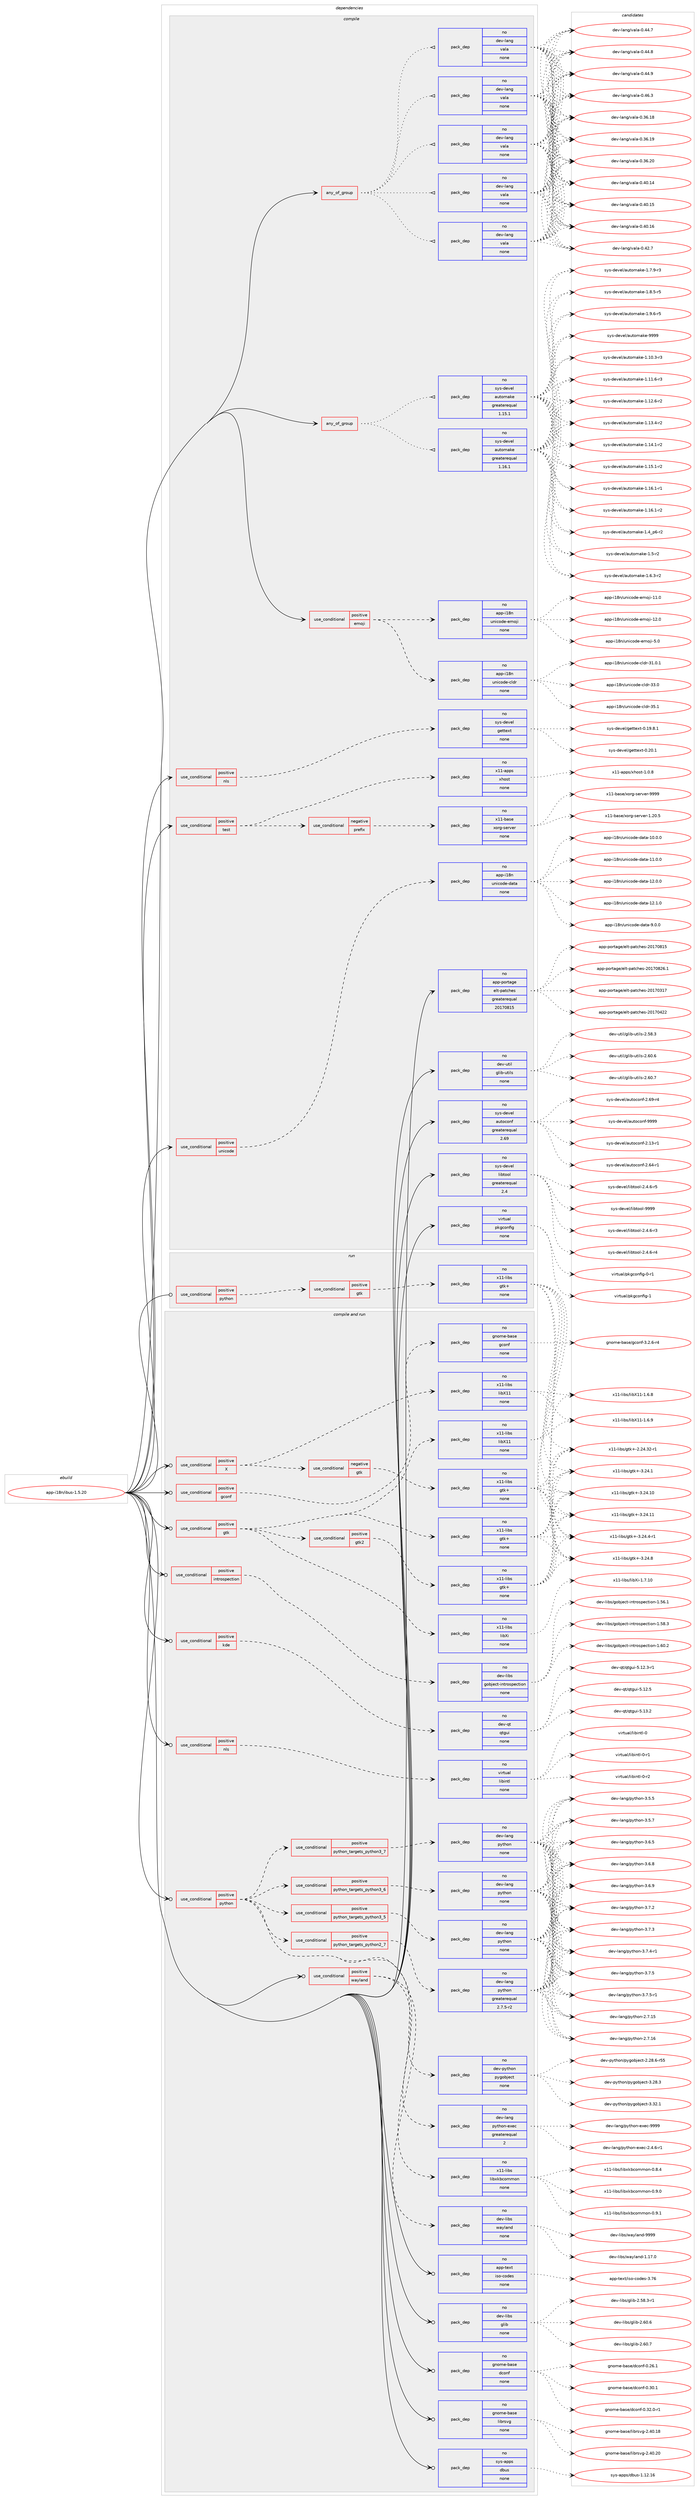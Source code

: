 digraph prolog {

# *************
# Graph options
# *************

newrank=true;
concentrate=true;
compound=true;
graph [rankdir=LR,fontname=Helvetica,fontsize=10,ranksep=1.5];#, ranksep=2.5, nodesep=0.2];
edge  [arrowhead=vee];
node  [fontname=Helvetica,fontsize=10];

# **********
# The ebuild
# **********

subgraph cluster_leftcol {
color=gray;
rank=same;
label=<<i>ebuild</i>>;
id [label="app-i18n/ibus-1.5.20", color=red, width=4, href="../app-i18n/ibus-1.5.20.svg"];
}

# ****************
# The dependencies
# ****************

subgraph cluster_midcol {
color=gray;
label=<<i>dependencies</i>>;
subgraph cluster_compile {
fillcolor="#eeeeee";
style=filled;
label=<<i>compile</i>>;
subgraph any8593 {
dependency494587 [label=<<TABLE BORDER="0" CELLBORDER="1" CELLSPACING="0" CELLPADDING="4"><TR><TD CELLPADDING="10">any_of_group</TD></TR></TABLE>>, shape=none, color=red];subgraph pack367431 {
dependency494588 [label=<<TABLE BORDER="0" CELLBORDER="1" CELLSPACING="0" CELLPADDING="4" WIDTH="220"><TR><TD ROWSPAN="6" CELLPADDING="30">pack_dep</TD></TR><TR><TD WIDTH="110">no</TD></TR><TR><TD>dev-lang</TD></TR><TR><TD>vala</TD></TR><TR><TD>none</TD></TR><TR><TD></TD></TR></TABLE>>, shape=none, color=blue];
}
dependency494587:e -> dependency494588:w [weight=20,style="dotted",arrowhead="oinv"];
subgraph pack367432 {
dependency494589 [label=<<TABLE BORDER="0" CELLBORDER="1" CELLSPACING="0" CELLPADDING="4" WIDTH="220"><TR><TD ROWSPAN="6" CELLPADDING="30">pack_dep</TD></TR><TR><TD WIDTH="110">no</TD></TR><TR><TD>dev-lang</TD></TR><TR><TD>vala</TD></TR><TR><TD>none</TD></TR><TR><TD></TD></TR></TABLE>>, shape=none, color=blue];
}
dependency494587:e -> dependency494589:w [weight=20,style="dotted",arrowhead="oinv"];
subgraph pack367433 {
dependency494590 [label=<<TABLE BORDER="0" CELLBORDER="1" CELLSPACING="0" CELLPADDING="4" WIDTH="220"><TR><TD ROWSPAN="6" CELLPADDING="30">pack_dep</TD></TR><TR><TD WIDTH="110">no</TD></TR><TR><TD>dev-lang</TD></TR><TR><TD>vala</TD></TR><TR><TD>none</TD></TR><TR><TD></TD></TR></TABLE>>, shape=none, color=blue];
}
dependency494587:e -> dependency494590:w [weight=20,style="dotted",arrowhead="oinv"];
subgraph pack367434 {
dependency494591 [label=<<TABLE BORDER="0" CELLBORDER="1" CELLSPACING="0" CELLPADDING="4" WIDTH="220"><TR><TD ROWSPAN="6" CELLPADDING="30">pack_dep</TD></TR><TR><TD WIDTH="110">no</TD></TR><TR><TD>dev-lang</TD></TR><TR><TD>vala</TD></TR><TR><TD>none</TD></TR><TR><TD></TD></TR></TABLE>>, shape=none, color=blue];
}
dependency494587:e -> dependency494591:w [weight=20,style="dotted",arrowhead="oinv"];
subgraph pack367435 {
dependency494592 [label=<<TABLE BORDER="0" CELLBORDER="1" CELLSPACING="0" CELLPADDING="4" WIDTH="220"><TR><TD ROWSPAN="6" CELLPADDING="30">pack_dep</TD></TR><TR><TD WIDTH="110">no</TD></TR><TR><TD>dev-lang</TD></TR><TR><TD>vala</TD></TR><TR><TD>none</TD></TR><TR><TD></TD></TR></TABLE>>, shape=none, color=blue];
}
dependency494587:e -> dependency494592:w [weight=20,style="dotted",arrowhead="oinv"];
}
id:e -> dependency494587:w [weight=20,style="solid",arrowhead="vee"];
subgraph any8594 {
dependency494593 [label=<<TABLE BORDER="0" CELLBORDER="1" CELLSPACING="0" CELLPADDING="4"><TR><TD CELLPADDING="10">any_of_group</TD></TR></TABLE>>, shape=none, color=red];subgraph pack367436 {
dependency494594 [label=<<TABLE BORDER="0" CELLBORDER="1" CELLSPACING="0" CELLPADDING="4" WIDTH="220"><TR><TD ROWSPAN="6" CELLPADDING="30">pack_dep</TD></TR><TR><TD WIDTH="110">no</TD></TR><TR><TD>sys-devel</TD></TR><TR><TD>automake</TD></TR><TR><TD>greaterequal</TD></TR><TR><TD>1.16.1</TD></TR></TABLE>>, shape=none, color=blue];
}
dependency494593:e -> dependency494594:w [weight=20,style="dotted",arrowhead="oinv"];
subgraph pack367437 {
dependency494595 [label=<<TABLE BORDER="0" CELLBORDER="1" CELLSPACING="0" CELLPADDING="4" WIDTH="220"><TR><TD ROWSPAN="6" CELLPADDING="30">pack_dep</TD></TR><TR><TD WIDTH="110">no</TD></TR><TR><TD>sys-devel</TD></TR><TR><TD>automake</TD></TR><TR><TD>greaterequal</TD></TR><TR><TD>1.15.1</TD></TR></TABLE>>, shape=none, color=blue];
}
dependency494593:e -> dependency494595:w [weight=20,style="dotted",arrowhead="oinv"];
}
id:e -> dependency494593:w [weight=20,style="solid",arrowhead="vee"];
subgraph cond118251 {
dependency494596 [label=<<TABLE BORDER="0" CELLBORDER="1" CELLSPACING="0" CELLPADDING="4"><TR><TD ROWSPAN="3" CELLPADDING="10">use_conditional</TD></TR><TR><TD>positive</TD></TR><TR><TD>emoji</TD></TR></TABLE>>, shape=none, color=red];
subgraph pack367438 {
dependency494597 [label=<<TABLE BORDER="0" CELLBORDER="1" CELLSPACING="0" CELLPADDING="4" WIDTH="220"><TR><TD ROWSPAN="6" CELLPADDING="30">pack_dep</TD></TR><TR><TD WIDTH="110">no</TD></TR><TR><TD>app-i18n</TD></TR><TR><TD>unicode-cldr</TD></TR><TR><TD>none</TD></TR><TR><TD></TD></TR></TABLE>>, shape=none, color=blue];
}
dependency494596:e -> dependency494597:w [weight=20,style="dashed",arrowhead="vee"];
subgraph pack367439 {
dependency494598 [label=<<TABLE BORDER="0" CELLBORDER="1" CELLSPACING="0" CELLPADDING="4" WIDTH="220"><TR><TD ROWSPAN="6" CELLPADDING="30">pack_dep</TD></TR><TR><TD WIDTH="110">no</TD></TR><TR><TD>app-i18n</TD></TR><TR><TD>unicode-emoji</TD></TR><TR><TD>none</TD></TR><TR><TD></TD></TR></TABLE>>, shape=none, color=blue];
}
dependency494596:e -> dependency494598:w [weight=20,style="dashed",arrowhead="vee"];
}
id:e -> dependency494596:w [weight=20,style="solid",arrowhead="vee"];
subgraph cond118252 {
dependency494599 [label=<<TABLE BORDER="0" CELLBORDER="1" CELLSPACING="0" CELLPADDING="4"><TR><TD ROWSPAN="3" CELLPADDING="10">use_conditional</TD></TR><TR><TD>positive</TD></TR><TR><TD>nls</TD></TR></TABLE>>, shape=none, color=red];
subgraph pack367440 {
dependency494600 [label=<<TABLE BORDER="0" CELLBORDER="1" CELLSPACING="0" CELLPADDING="4" WIDTH="220"><TR><TD ROWSPAN="6" CELLPADDING="30">pack_dep</TD></TR><TR><TD WIDTH="110">no</TD></TR><TR><TD>sys-devel</TD></TR><TR><TD>gettext</TD></TR><TR><TD>none</TD></TR><TR><TD></TD></TR></TABLE>>, shape=none, color=blue];
}
dependency494599:e -> dependency494600:w [weight=20,style="dashed",arrowhead="vee"];
}
id:e -> dependency494599:w [weight=20,style="solid",arrowhead="vee"];
subgraph cond118253 {
dependency494601 [label=<<TABLE BORDER="0" CELLBORDER="1" CELLSPACING="0" CELLPADDING="4"><TR><TD ROWSPAN="3" CELLPADDING="10">use_conditional</TD></TR><TR><TD>positive</TD></TR><TR><TD>test</TD></TR></TABLE>>, shape=none, color=red];
subgraph cond118254 {
dependency494602 [label=<<TABLE BORDER="0" CELLBORDER="1" CELLSPACING="0" CELLPADDING="4"><TR><TD ROWSPAN="3" CELLPADDING="10">use_conditional</TD></TR><TR><TD>negative</TD></TR><TR><TD>prefix</TD></TR></TABLE>>, shape=none, color=red];
subgraph pack367441 {
dependency494603 [label=<<TABLE BORDER="0" CELLBORDER="1" CELLSPACING="0" CELLPADDING="4" WIDTH="220"><TR><TD ROWSPAN="6" CELLPADDING="30">pack_dep</TD></TR><TR><TD WIDTH="110">no</TD></TR><TR><TD>x11-base</TD></TR><TR><TD>xorg-server</TD></TR><TR><TD>none</TD></TR><TR><TD></TD></TR></TABLE>>, shape=none, color=blue];
}
dependency494602:e -> dependency494603:w [weight=20,style="dashed",arrowhead="vee"];
}
dependency494601:e -> dependency494602:w [weight=20,style="dashed",arrowhead="vee"];
subgraph pack367442 {
dependency494604 [label=<<TABLE BORDER="0" CELLBORDER="1" CELLSPACING="0" CELLPADDING="4" WIDTH="220"><TR><TD ROWSPAN="6" CELLPADDING="30">pack_dep</TD></TR><TR><TD WIDTH="110">no</TD></TR><TR><TD>x11-apps</TD></TR><TR><TD>xhost</TD></TR><TR><TD>none</TD></TR><TR><TD></TD></TR></TABLE>>, shape=none, color=blue];
}
dependency494601:e -> dependency494604:w [weight=20,style="dashed",arrowhead="vee"];
}
id:e -> dependency494601:w [weight=20,style="solid",arrowhead="vee"];
subgraph cond118255 {
dependency494605 [label=<<TABLE BORDER="0" CELLBORDER="1" CELLSPACING="0" CELLPADDING="4"><TR><TD ROWSPAN="3" CELLPADDING="10">use_conditional</TD></TR><TR><TD>positive</TD></TR><TR><TD>unicode</TD></TR></TABLE>>, shape=none, color=red];
subgraph pack367443 {
dependency494606 [label=<<TABLE BORDER="0" CELLBORDER="1" CELLSPACING="0" CELLPADDING="4" WIDTH="220"><TR><TD ROWSPAN="6" CELLPADDING="30">pack_dep</TD></TR><TR><TD WIDTH="110">no</TD></TR><TR><TD>app-i18n</TD></TR><TR><TD>unicode-data</TD></TR><TR><TD>none</TD></TR><TR><TD></TD></TR></TABLE>>, shape=none, color=blue];
}
dependency494605:e -> dependency494606:w [weight=20,style="dashed",arrowhead="vee"];
}
id:e -> dependency494605:w [weight=20,style="solid",arrowhead="vee"];
subgraph pack367444 {
dependency494607 [label=<<TABLE BORDER="0" CELLBORDER="1" CELLSPACING="0" CELLPADDING="4" WIDTH="220"><TR><TD ROWSPAN="6" CELLPADDING="30">pack_dep</TD></TR><TR><TD WIDTH="110">no</TD></TR><TR><TD>app-portage</TD></TR><TR><TD>elt-patches</TD></TR><TR><TD>greaterequal</TD></TR><TR><TD>20170815</TD></TR></TABLE>>, shape=none, color=blue];
}
id:e -> dependency494607:w [weight=20,style="solid",arrowhead="vee"];
subgraph pack367445 {
dependency494608 [label=<<TABLE BORDER="0" CELLBORDER="1" CELLSPACING="0" CELLPADDING="4" WIDTH="220"><TR><TD ROWSPAN="6" CELLPADDING="30">pack_dep</TD></TR><TR><TD WIDTH="110">no</TD></TR><TR><TD>dev-util</TD></TR><TR><TD>glib-utils</TD></TR><TR><TD>none</TD></TR><TR><TD></TD></TR></TABLE>>, shape=none, color=blue];
}
id:e -> dependency494608:w [weight=20,style="solid",arrowhead="vee"];
subgraph pack367446 {
dependency494609 [label=<<TABLE BORDER="0" CELLBORDER="1" CELLSPACING="0" CELLPADDING="4" WIDTH="220"><TR><TD ROWSPAN="6" CELLPADDING="30">pack_dep</TD></TR><TR><TD WIDTH="110">no</TD></TR><TR><TD>sys-devel</TD></TR><TR><TD>autoconf</TD></TR><TR><TD>greaterequal</TD></TR><TR><TD>2.69</TD></TR></TABLE>>, shape=none, color=blue];
}
id:e -> dependency494609:w [weight=20,style="solid",arrowhead="vee"];
subgraph pack367447 {
dependency494610 [label=<<TABLE BORDER="0" CELLBORDER="1" CELLSPACING="0" CELLPADDING="4" WIDTH="220"><TR><TD ROWSPAN="6" CELLPADDING="30">pack_dep</TD></TR><TR><TD WIDTH="110">no</TD></TR><TR><TD>sys-devel</TD></TR><TR><TD>libtool</TD></TR><TR><TD>greaterequal</TD></TR><TR><TD>2.4</TD></TR></TABLE>>, shape=none, color=blue];
}
id:e -> dependency494610:w [weight=20,style="solid",arrowhead="vee"];
subgraph pack367448 {
dependency494611 [label=<<TABLE BORDER="0" CELLBORDER="1" CELLSPACING="0" CELLPADDING="4" WIDTH="220"><TR><TD ROWSPAN="6" CELLPADDING="30">pack_dep</TD></TR><TR><TD WIDTH="110">no</TD></TR><TR><TD>virtual</TD></TR><TR><TD>pkgconfig</TD></TR><TR><TD>none</TD></TR><TR><TD></TD></TR></TABLE>>, shape=none, color=blue];
}
id:e -> dependency494611:w [weight=20,style="solid",arrowhead="vee"];
}
subgraph cluster_compileandrun {
fillcolor="#eeeeee";
style=filled;
label=<<i>compile and run</i>>;
subgraph cond118256 {
dependency494612 [label=<<TABLE BORDER="0" CELLBORDER="1" CELLSPACING="0" CELLPADDING="4"><TR><TD ROWSPAN="3" CELLPADDING="10">use_conditional</TD></TR><TR><TD>positive</TD></TR><TR><TD>X</TD></TR></TABLE>>, shape=none, color=red];
subgraph pack367449 {
dependency494613 [label=<<TABLE BORDER="0" CELLBORDER="1" CELLSPACING="0" CELLPADDING="4" WIDTH="220"><TR><TD ROWSPAN="6" CELLPADDING="30">pack_dep</TD></TR><TR><TD WIDTH="110">no</TD></TR><TR><TD>x11-libs</TD></TR><TR><TD>libX11</TD></TR><TR><TD>none</TD></TR><TR><TD></TD></TR></TABLE>>, shape=none, color=blue];
}
dependency494612:e -> dependency494613:w [weight=20,style="dashed",arrowhead="vee"];
subgraph cond118257 {
dependency494614 [label=<<TABLE BORDER="0" CELLBORDER="1" CELLSPACING="0" CELLPADDING="4"><TR><TD ROWSPAN="3" CELLPADDING="10">use_conditional</TD></TR><TR><TD>negative</TD></TR><TR><TD>gtk</TD></TR></TABLE>>, shape=none, color=red];
subgraph pack367450 {
dependency494615 [label=<<TABLE BORDER="0" CELLBORDER="1" CELLSPACING="0" CELLPADDING="4" WIDTH="220"><TR><TD ROWSPAN="6" CELLPADDING="30">pack_dep</TD></TR><TR><TD WIDTH="110">no</TD></TR><TR><TD>x11-libs</TD></TR><TR><TD>gtk+</TD></TR><TR><TD>none</TD></TR><TR><TD></TD></TR></TABLE>>, shape=none, color=blue];
}
dependency494614:e -> dependency494615:w [weight=20,style="dashed",arrowhead="vee"];
}
dependency494612:e -> dependency494614:w [weight=20,style="dashed",arrowhead="vee"];
}
id:e -> dependency494612:w [weight=20,style="solid",arrowhead="odotvee"];
subgraph cond118258 {
dependency494616 [label=<<TABLE BORDER="0" CELLBORDER="1" CELLSPACING="0" CELLPADDING="4"><TR><TD ROWSPAN="3" CELLPADDING="10">use_conditional</TD></TR><TR><TD>positive</TD></TR><TR><TD>gconf</TD></TR></TABLE>>, shape=none, color=red];
subgraph pack367451 {
dependency494617 [label=<<TABLE BORDER="0" CELLBORDER="1" CELLSPACING="0" CELLPADDING="4" WIDTH="220"><TR><TD ROWSPAN="6" CELLPADDING="30">pack_dep</TD></TR><TR><TD WIDTH="110">no</TD></TR><TR><TD>gnome-base</TD></TR><TR><TD>gconf</TD></TR><TR><TD>none</TD></TR><TR><TD></TD></TR></TABLE>>, shape=none, color=blue];
}
dependency494616:e -> dependency494617:w [weight=20,style="dashed",arrowhead="vee"];
}
id:e -> dependency494616:w [weight=20,style="solid",arrowhead="odotvee"];
subgraph cond118259 {
dependency494618 [label=<<TABLE BORDER="0" CELLBORDER="1" CELLSPACING="0" CELLPADDING="4"><TR><TD ROWSPAN="3" CELLPADDING="10">use_conditional</TD></TR><TR><TD>positive</TD></TR><TR><TD>gtk</TD></TR></TABLE>>, shape=none, color=red];
subgraph pack367452 {
dependency494619 [label=<<TABLE BORDER="0" CELLBORDER="1" CELLSPACING="0" CELLPADDING="4" WIDTH="220"><TR><TD ROWSPAN="6" CELLPADDING="30">pack_dep</TD></TR><TR><TD WIDTH="110">no</TD></TR><TR><TD>x11-libs</TD></TR><TR><TD>gtk+</TD></TR><TR><TD>none</TD></TR><TR><TD></TD></TR></TABLE>>, shape=none, color=blue];
}
dependency494618:e -> dependency494619:w [weight=20,style="dashed",arrowhead="vee"];
subgraph pack367453 {
dependency494620 [label=<<TABLE BORDER="0" CELLBORDER="1" CELLSPACING="0" CELLPADDING="4" WIDTH="220"><TR><TD ROWSPAN="6" CELLPADDING="30">pack_dep</TD></TR><TR><TD WIDTH="110">no</TD></TR><TR><TD>x11-libs</TD></TR><TR><TD>libX11</TD></TR><TR><TD>none</TD></TR><TR><TD></TD></TR></TABLE>>, shape=none, color=blue];
}
dependency494618:e -> dependency494620:w [weight=20,style="dashed",arrowhead="vee"];
subgraph pack367454 {
dependency494621 [label=<<TABLE BORDER="0" CELLBORDER="1" CELLSPACING="0" CELLPADDING="4" WIDTH="220"><TR><TD ROWSPAN="6" CELLPADDING="30">pack_dep</TD></TR><TR><TD WIDTH="110">no</TD></TR><TR><TD>x11-libs</TD></TR><TR><TD>libXi</TD></TR><TR><TD>none</TD></TR><TR><TD></TD></TR></TABLE>>, shape=none, color=blue];
}
dependency494618:e -> dependency494621:w [weight=20,style="dashed",arrowhead="vee"];
subgraph cond118260 {
dependency494622 [label=<<TABLE BORDER="0" CELLBORDER="1" CELLSPACING="0" CELLPADDING="4"><TR><TD ROWSPAN="3" CELLPADDING="10">use_conditional</TD></TR><TR><TD>positive</TD></TR><TR><TD>gtk2</TD></TR></TABLE>>, shape=none, color=red];
subgraph pack367455 {
dependency494623 [label=<<TABLE BORDER="0" CELLBORDER="1" CELLSPACING="0" CELLPADDING="4" WIDTH="220"><TR><TD ROWSPAN="6" CELLPADDING="30">pack_dep</TD></TR><TR><TD WIDTH="110">no</TD></TR><TR><TD>x11-libs</TD></TR><TR><TD>gtk+</TD></TR><TR><TD>none</TD></TR><TR><TD></TD></TR></TABLE>>, shape=none, color=blue];
}
dependency494622:e -> dependency494623:w [weight=20,style="dashed",arrowhead="vee"];
}
dependency494618:e -> dependency494622:w [weight=20,style="dashed",arrowhead="vee"];
}
id:e -> dependency494618:w [weight=20,style="solid",arrowhead="odotvee"];
subgraph cond118261 {
dependency494624 [label=<<TABLE BORDER="0" CELLBORDER="1" CELLSPACING="0" CELLPADDING="4"><TR><TD ROWSPAN="3" CELLPADDING="10">use_conditional</TD></TR><TR><TD>positive</TD></TR><TR><TD>introspection</TD></TR></TABLE>>, shape=none, color=red];
subgraph pack367456 {
dependency494625 [label=<<TABLE BORDER="0" CELLBORDER="1" CELLSPACING="0" CELLPADDING="4" WIDTH="220"><TR><TD ROWSPAN="6" CELLPADDING="30">pack_dep</TD></TR><TR><TD WIDTH="110">no</TD></TR><TR><TD>dev-libs</TD></TR><TR><TD>gobject-introspection</TD></TR><TR><TD>none</TD></TR><TR><TD></TD></TR></TABLE>>, shape=none, color=blue];
}
dependency494624:e -> dependency494625:w [weight=20,style="dashed",arrowhead="vee"];
}
id:e -> dependency494624:w [weight=20,style="solid",arrowhead="odotvee"];
subgraph cond118262 {
dependency494626 [label=<<TABLE BORDER="0" CELLBORDER="1" CELLSPACING="0" CELLPADDING="4"><TR><TD ROWSPAN="3" CELLPADDING="10">use_conditional</TD></TR><TR><TD>positive</TD></TR><TR><TD>kde</TD></TR></TABLE>>, shape=none, color=red];
subgraph pack367457 {
dependency494627 [label=<<TABLE BORDER="0" CELLBORDER="1" CELLSPACING="0" CELLPADDING="4" WIDTH="220"><TR><TD ROWSPAN="6" CELLPADDING="30">pack_dep</TD></TR><TR><TD WIDTH="110">no</TD></TR><TR><TD>dev-qt</TD></TR><TR><TD>qtgui</TD></TR><TR><TD>none</TD></TR><TR><TD></TD></TR></TABLE>>, shape=none, color=blue];
}
dependency494626:e -> dependency494627:w [weight=20,style="dashed",arrowhead="vee"];
}
id:e -> dependency494626:w [weight=20,style="solid",arrowhead="odotvee"];
subgraph cond118263 {
dependency494628 [label=<<TABLE BORDER="0" CELLBORDER="1" CELLSPACING="0" CELLPADDING="4"><TR><TD ROWSPAN="3" CELLPADDING="10">use_conditional</TD></TR><TR><TD>positive</TD></TR><TR><TD>nls</TD></TR></TABLE>>, shape=none, color=red];
subgraph pack367458 {
dependency494629 [label=<<TABLE BORDER="0" CELLBORDER="1" CELLSPACING="0" CELLPADDING="4" WIDTH="220"><TR><TD ROWSPAN="6" CELLPADDING="30">pack_dep</TD></TR><TR><TD WIDTH="110">no</TD></TR><TR><TD>virtual</TD></TR><TR><TD>libintl</TD></TR><TR><TD>none</TD></TR><TR><TD></TD></TR></TABLE>>, shape=none, color=blue];
}
dependency494628:e -> dependency494629:w [weight=20,style="dashed",arrowhead="vee"];
}
id:e -> dependency494628:w [weight=20,style="solid",arrowhead="odotvee"];
subgraph cond118264 {
dependency494630 [label=<<TABLE BORDER="0" CELLBORDER="1" CELLSPACING="0" CELLPADDING="4"><TR><TD ROWSPAN="3" CELLPADDING="10">use_conditional</TD></TR><TR><TD>positive</TD></TR><TR><TD>python</TD></TR></TABLE>>, shape=none, color=red];
subgraph cond118265 {
dependency494631 [label=<<TABLE BORDER="0" CELLBORDER="1" CELLSPACING="0" CELLPADDING="4"><TR><TD ROWSPAN="3" CELLPADDING="10">use_conditional</TD></TR><TR><TD>positive</TD></TR><TR><TD>python_targets_python2_7</TD></TR></TABLE>>, shape=none, color=red];
subgraph pack367459 {
dependency494632 [label=<<TABLE BORDER="0" CELLBORDER="1" CELLSPACING="0" CELLPADDING="4" WIDTH="220"><TR><TD ROWSPAN="6" CELLPADDING="30">pack_dep</TD></TR><TR><TD WIDTH="110">no</TD></TR><TR><TD>dev-lang</TD></TR><TR><TD>python</TD></TR><TR><TD>greaterequal</TD></TR><TR><TD>2.7.5-r2</TD></TR></TABLE>>, shape=none, color=blue];
}
dependency494631:e -> dependency494632:w [weight=20,style="dashed",arrowhead="vee"];
}
dependency494630:e -> dependency494631:w [weight=20,style="dashed",arrowhead="vee"];
subgraph cond118266 {
dependency494633 [label=<<TABLE BORDER="0" CELLBORDER="1" CELLSPACING="0" CELLPADDING="4"><TR><TD ROWSPAN="3" CELLPADDING="10">use_conditional</TD></TR><TR><TD>positive</TD></TR><TR><TD>python_targets_python3_5</TD></TR></TABLE>>, shape=none, color=red];
subgraph pack367460 {
dependency494634 [label=<<TABLE BORDER="0" CELLBORDER="1" CELLSPACING="0" CELLPADDING="4" WIDTH="220"><TR><TD ROWSPAN="6" CELLPADDING="30">pack_dep</TD></TR><TR><TD WIDTH="110">no</TD></TR><TR><TD>dev-lang</TD></TR><TR><TD>python</TD></TR><TR><TD>none</TD></TR><TR><TD></TD></TR></TABLE>>, shape=none, color=blue];
}
dependency494633:e -> dependency494634:w [weight=20,style="dashed",arrowhead="vee"];
}
dependency494630:e -> dependency494633:w [weight=20,style="dashed",arrowhead="vee"];
subgraph cond118267 {
dependency494635 [label=<<TABLE BORDER="0" CELLBORDER="1" CELLSPACING="0" CELLPADDING="4"><TR><TD ROWSPAN="3" CELLPADDING="10">use_conditional</TD></TR><TR><TD>positive</TD></TR><TR><TD>python_targets_python3_6</TD></TR></TABLE>>, shape=none, color=red];
subgraph pack367461 {
dependency494636 [label=<<TABLE BORDER="0" CELLBORDER="1" CELLSPACING="0" CELLPADDING="4" WIDTH="220"><TR><TD ROWSPAN="6" CELLPADDING="30">pack_dep</TD></TR><TR><TD WIDTH="110">no</TD></TR><TR><TD>dev-lang</TD></TR><TR><TD>python</TD></TR><TR><TD>none</TD></TR><TR><TD></TD></TR></TABLE>>, shape=none, color=blue];
}
dependency494635:e -> dependency494636:w [weight=20,style="dashed",arrowhead="vee"];
}
dependency494630:e -> dependency494635:w [weight=20,style="dashed",arrowhead="vee"];
subgraph cond118268 {
dependency494637 [label=<<TABLE BORDER="0" CELLBORDER="1" CELLSPACING="0" CELLPADDING="4"><TR><TD ROWSPAN="3" CELLPADDING="10">use_conditional</TD></TR><TR><TD>positive</TD></TR><TR><TD>python_targets_python3_7</TD></TR></TABLE>>, shape=none, color=red];
subgraph pack367462 {
dependency494638 [label=<<TABLE BORDER="0" CELLBORDER="1" CELLSPACING="0" CELLPADDING="4" WIDTH="220"><TR><TD ROWSPAN="6" CELLPADDING="30">pack_dep</TD></TR><TR><TD WIDTH="110">no</TD></TR><TR><TD>dev-lang</TD></TR><TR><TD>python</TD></TR><TR><TD>none</TD></TR><TR><TD></TD></TR></TABLE>>, shape=none, color=blue];
}
dependency494637:e -> dependency494638:w [weight=20,style="dashed",arrowhead="vee"];
}
dependency494630:e -> dependency494637:w [weight=20,style="dashed",arrowhead="vee"];
subgraph pack367463 {
dependency494639 [label=<<TABLE BORDER="0" CELLBORDER="1" CELLSPACING="0" CELLPADDING="4" WIDTH="220"><TR><TD ROWSPAN="6" CELLPADDING="30">pack_dep</TD></TR><TR><TD WIDTH="110">no</TD></TR><TR><TD>dev-lang</TD></TR><TR><TD>python-exec</TD></TR><TR><TD>greaterequal</TD></TR><TR><TD>2</TD></TR></TABLE>>, shape=none, color=blue];
}
dependency494630:e -> dependency494639:w [weight=20,style="dashed",arrowhead="vee"];
subgraph pack367464 {
dependency494640 [label=<<TABLE BORDER="0" CELLBORDER="1" CELLSPACING="0" CELLPADDING="4" WIDTH="220"><TR><TD ROWSPAN="6" CELLPADDING="30">pack_dep</TD></TR><TR><TD WIDTH="110">no</TD></TR><TR><TD>dev-python</TD></TR><TR><TD>pygobject</TD></TR><TR><TD>none</TD></TR><TR><TD></TD></TR></TABLE>>, shape=none, color=blue];
}
dependency494630:e -> dependency494640:w [weight=20,style="dashed",arrowhead="vee"];
}
id:e -> dependency494630:w [weight=20,style="solid",arrowhead="odotvee"];
subgraph cond118269 {
dependency494641 [label=<<TABLE BORDER="0" CELLBORDER="1" CELLSPACING="0" CELLPADDING="4"><TR><TD ROWSPAN="3" CELLPADDING="10">use_conditional</TD></TR><TR><TD>positive</TD></TR><TR><TD>wayland</TD></TR></TABLE>>, shape=none, color=red];
subgraph pack367465 {
dependency494642 [label=<<TABLE BORDER="0" CELLBORDER="1" CELLSPACING="0" CELLPADDING="4" WIDTH="220"><TR><TD ROWSPAN="6" CELLPADDING="30">pack_dep</TD></TR><TR><TD WIDTH="110">no</TD></TR><TR><TD>dev-libs</TD></TR><TR><TD>wayland</TD></TR><TR><TD>none</TD></TR><TR><TD></TD></TR></TABLE>>, shape=none, color=blue];
}
dependency494641:e -> dependency494642:w [weight=20,style="dashed",arrowhead="vee"];
subgraph pack367466 {
dependency494643 [label=<<TABLE BORDER="0" CELLBORDER="1" CELLSPACING="0" CELLPADDING="4" WIDTH="220"><TR><TD ROWSPAN="6" CELLPADDING="30">pack_dep</TD></TR><TR><TD WIDTH="110">no</TD></TR><TR><TD>x11-libs</TD></TR><TR><TD>libxkbcommon</TD></TR><TR><TD>none</TD></TR><TR><TD></TD></TR></TABLE>>, shape=none, color=blue];
}
dependency494641:e -> dependency494643:w [weight=20,style="dashed",arrowhead="vee"];
}
id:e -> dependency494641:w [weight=20,style="solid",arrowhead="odotvee"];
subgraph pack367467 {
dependency494644 [label=<<TABLE BORDER="0" CELLBORDER="1" CELLSPACING="0" CELLPADDING="4" WIDTH="220"><TR><TD ROWSPAN="6" CELLPADDING="30">pack_dep</TD></TR><TR><TD WIDTH="110">no</TD></TR><TR><TD>app-text</TD></TR><TR><TD>iso-codes</TD></TR><TR><TD>none</TD></TR><TR><TD></TD></TR></TABLE>>, shape=none, color=blue];
}
id:e -> dependency494644:w [weight=20,style="solid",arrowhead="odotvee"];
subgraph pack367468 {
dependency494645 [label=<<TABLE BORDER="0" CELLBORDER="1" CELLSPACING="0" CELLPADDING="4" WIDTH="220"><TR><TD ROWSPAN="6" CELLPADDING="30">pack_dep</TD></TR><TR><TD WIDTH="110">no</TD></TR><TR><TD>dev-libs</TD></TR><TR><TD>glib</TD></TR><TR><TD>none</TD></TR><TR><TD></TD></TR></TABLE>>, shape=none, color=blue];
}
id:e -> dependency494645:w [weight=20,style="solid",arrowhead="odotvee"];
subgraph pack367469 {
dependency494646 [label=<<TABLE BORDER="0" CELLBORDER="1" CELLSPACING="0" CELLPADDING="4" WIDTH="220"><TR><TD ROWSPAN="6" CELLPADDING="30">pack_dep</TD></TR><TR><TD WIDTH="110">no</TD></TR><TR><TD>gnome-base</TD></TR><TR><TD>dconf</TD></TR><TR><TD>none</TD></TR><TR><TD></TD></TR></TABLE>>, shape=none, color=blue];
}
id:e -> dependency494646:w [weight=20,style="solid",arrowhead="odotvee"];
subgraph pack367470 {
dependency494647 [label=<<TABLE BORDER="0" CELLBORDER="1" CELLSPACING="0" CELLPADDING="4" WIDTH="220"><TR><TD ROWSPAN="6" CELLPADDING="30">pack_dep</TD></TR><TR><TD WIDTH="110">no</TD></TR><TR><TD>gnome-base</TD></TR><TR><TD>librsvg</TD></TR><TR><TD>none</TD></TR><TR><TD></TD></TR></TABLE>>, shape=none, color=blue];
}
id:e -> dependency494647:w [weight=20,style="solid",arrowhead="odotvee"];
subgraph pack367471 {
dependency494648 [label=<<TABLE BORDER="0" CELLBORDER="1" CELLSPACING="0" CELLPADDING="4" WIDTH="220"><TR><TD ROWSPAN="6" CELLPADDING="30">pack_dep</TD></TR><TR><TD WIDTH="110">no</TD></TR><TR><TD>sys-apps</TD></TR><TR><TD>dbus</TD></TR><TR><TD>none</TD></TR><TR><TD></TD></TR></TABLE>>, shape=none, color=blue];
}
id:e -> dependency494648:w [weight=20,style="solid",arrowhead="odotvee"];
}
subgraph cluster_run {
fillcolor="#eeeeee";
style=filled;
label=<<i>run</i>>;
subgraph cond118270 {
dependency494649 [label=<<TABLE BORDER="0" CELLBORDER="1" CELLSPACING="0" CELLPADDING="4"><TR><TD ROWSPAN="3" CELLPADDING="10">use_conditional</TD></TR><TR><TD>positive</TD></TR><TR><TD>python</TD></TR></TABLE>>, shape=none, color=red];
subgraph cond118271 {
dependency494650 [label=<<TABLE BORDER="0" CELLBORDER="1" CELLSPACING="0" CELLPADDING="4"><TR><TD ROWSPAN="3" CELLPADDING="10">use_conditional</TD></TR><TR><TD>positive</TD></TR><TR><TD>gtk</TD></TR></TABLE>>, shape=none, color=red];
subgraph pack367472 {
dependency494651 [label=<<TABLE BORDER="0" CELLBORDER="1" CELLSPACING="0" CELLPADDING="4" WIDTH="220"><TR><TD ROWSPAN="6" CELLPADDING="30">pack_dep</TD></TR><TR><TD WIDTH="110">no</TD></TR><TR><TD>x11-libs</TD></TR><TR><TD>gtk+</TD></TR><TR><TD>none</TD></TR><TR><TD></TD></TR></TABLE>>, shape=none, color=blue];
}
dependency494650:e -> dependency494651:w [weight=20,style="dashed",arrowhead="vee"];
}
dependency494649:e -> dependency494650:w [weight=20,style="dashed",arrowhead="vee"];
}
id:e -> dependency494649:w [weight=20,style="solid",arrowhead="odot"];
}
}

# **************
# The candidates
# **************

subgraph cluster_choices {
rank=same;
color=gray;
label=<<i>candidates</i>>;

subgraph choice367431 {
color=black;
nodesep=1;
choice10010111845108971101034711897108974548465154464956 [label="dev-lang/vala-0.36.18", color=red, width=4,href="../dev-lang/vala-0.36.18.svg"];
choice10010111845108971101034711897108974548465154464957 [label="dev-lang/vala-0.36.19", color=red, width=4,href="../dev-lang/vala-0.36.19.svg"];
choice10010111845108971101034711897108974548465154465048 [label="dev-lang/vala-0.36.20", color=red, width=4,href="../dev-lang/vala-0.36.20.svg"];
choice10010111845108971101034711897108974548465248464952 [label="dev-lang/vala-0.40.14", color=red, width=4,href="../dev-lang/vala-0.40.14.svg"];
choice10010111845108971101034711897108974548465248464953 [label="dev-lang/vala-0.40.15", color=red, width=4,href="../dev-lang/vala-0.40.15.svg"];
choice10010111845108971101034711897108974548465248464954 [label="dev-lang/vala-0.40.16", color=red, width=4,href="../dev-lang/vala-0.40.16.svg"];
choice100101118451089711010347118971089745484652504655 [label="dev-lang/vala-0.42.7", color=red, width=4,href="../dev-lang/vala-0.42.7.svg"];
choice100101118451089711010347118971089745484652524655 [label="dev-lang/vala-0.44.7", color=red, width=4,href="../dev-lang/vala-0.44.7.svg"];
choice100101118451089711010347118971089745484652524656 [label="dev-lang/vala-0.44.8", color=red, width=4,href="../dev-lang/vala-0.44.8.svg"];
choice100101118451089711010347118971089745484652524657 [label="dev-lang/vala-0.44.9", color=red, width=4,href="../dev-lang/vala-0.44.9.svg"];
choice100101118451089711010347118971089745484652544651 [label="dev-lang/vala-0.46.3", color=red, width=4,href="../dev-lang/vala-0.46.3.svg"];
dependency494588:e -> choice10010111845108971101034711897108974548465154464956:w [style=dotted,weight="100"];
dependency494588:e -> choice10010111845108971101034711897108974548465154464957:w [style=dotted,weight="100"];
dependency494588:e -> choice10010111845108971101034711897108974548465154465048:w [style=dotted,weight="100"];
dependency494588:e -> choice10010111845108971101034711897108974548465248464952:w [style=dotted,weight="100"];
dependency494588:e -> choice10010111845108971101034711897108974548465248464953:w [style=dotted,weight="100"];
dependency494588:e -> choice10010111845108971101034711897108974548465248464954:w [style=dotted,weight="100"];
dependency494588:e -> choice100101118451089711010347118971089745484652504655:w [style=dotted,weight="100"];
dependency494588:e -> choice100101118451089711010347118971089745484652524655:w [style=dotted,weight="100"];
dependency494588:e -> choice100101118451089711010347118971089745484652524656:w [style=dotted,weight="100"];
dependency494588:e -> choice100101118451089711010347118971089745484652524657:w [style=dotted,weight="100"];
dependency494588:e -> choice100101118451089711010347118971089745484652544651:w [style=dotted,weight="100"];
}
subgraph choice367432 {
color=black;
nodesep=1;
choice10010111845108971101034711897108974548465154464956 [label="dev-lang/vala-0.36.18", color=red, width=4,href="../dev-lang/vala-0.36.18.svg"];
choice10010111845108971101034711897108974548465154464957 [label="dev-lang/vala-0.36.19", color=red, width=4,href="../dev-lang/vala-0.36.19.svg"];
choice10010111845108971101034711897108974548465154465048 [label="dev-lang/vala-0.36.20", color=red, width=4,href="../dev-lang/vala-0.36.20.svg"];
choice10010111845108971101034711897108974548465248464952 [label="dev-lang/vala-0.40.14", color=red, width=4,href="../dev-lang/vala-0.40.14.svg"];
choice10010111845108971101034711897108974548465248464953 [label="dev-lang/vala-0.40.15", color=red, width=4,href="../dev-lang/vala-0.40.15.svg"];
choice10010111845108971101034711897108974548465248464954 [label="dev-lang/vala-0.40.16", color=red, width=4,href="../dev-lang/vala-0.40.16.svg"];
choice100101118451089711010347118971089745484652504655 [label="dev-lang/vala-0.42.7", color=red, width=4,href="../dev-lang/vala-0.42.7.svg"];
choice100101118451089711010347118971089745484652524655 [label="dev-lang/vala-0.44.7", color=red, width=4,href="../dev-lang/vala-0.44.7.svg"];
choice100101118451089711010347118971089745484652524656 [label="dev-lang/vala-0.44.8", color=red, width=4,href="../dev-lang/vala-0.44.8.svg"];
choice100101118451089711010347118971089745484652524657 [label="dev-lang/vala-0.44.9", color=red, width=4,href="../dev-lang/vala-0.44.9.svg"];
choice100101118451089711010347118971089745484652544651 [label="dev-lang/vala-0.46.3", color=red, width=4,href="../dev-lang/vala-0.46.3.svg"];
dependency494589:e -> choice10010111845108971101034711897108974548465154464956:w [style=dotted,weight="100"];
dependency494589:e -> choice10010111845108971101034711897108974548465154464957:w [style=dotted,weight="100"];
dependency494589:e -> choice10010111845108971101034711897108974548465154465048:w [style=dotted,weight="100"];
dependency494589:e -> choice10010111845108971101034711897108974548465248464952:w [style=dotted,weight="100"];
dependency494589:e -> choice10010111845108971101034711897108974548465248464953:w [style=dotted,weight="100"];
dependency494589:e -> choice10010111845108971101034711897108974548465248464954:w [style=dotted,weight="100"];
dependency494589:e -> choice100101118451089711010347118971089745484652504655:w [style=dotted,weight="100"];
dependency494589:e -> choice100101118451089711010347118971089745484652524655:w [style=dotted,weight="100"];
dependency494589:e -> choice100101118451089711010347118971089745484652524656:w [style=dotted,weight="100"];
dependency494589:e -> choice100101118451089711010347118971089745484652524657:w [style=dotted,weight="100"];
dependency494589:e -> choice100101118451089711010347118971089745484652544651:w [style=dotted,weight="100"];
}
subgraph choice367433 {
color=black;
nodesep=1;
choice10010111845108971101034711897108974548465154464956 [label="dev-lang/vala-0.36.18", color=red, width=4,href="../dev-lang/vala-0.36.18.svg"];
choice10010111845108971101034711897108974548465154464957 [label="dev-lang/vala-0.36.19", color=red, width=4,href="../dev-lang/vala-0.36.19.svg"];
choice10010111845108971101034711897108974548465154465048 [label="dev-lang/vala-0.36.20", color=red, width=4,href="../dev-lang/vala-0.36.20.svg"];
choice10010111845108971101034711897108974548465248464952 [label="dev-lang/vala-0.40.14", color=red, width=4,href="../dev-lang/vala-0.40.14.svg"];
choice10010111845108971101034711897108974548465248464953 [label="dev-lang/vala-0.40.15", color=red, width=4,href="../dev-lang/vala-0.40.15.svg"];
choice10010111845108971101034711897108974548465248464954 [label="dev-lang/vala-0.40.16", color=red, width=4,href="../dev-lang/vala-0.40.16.svg"];
choice100101118451089711010347118971089745484652504655 [label="dev-lang/vala-0.42.7", color=red, width=4,href="../dev-lang/vala-0.42.7.svg"];
choice100101118451089711010347118971089745484652524655 [label="dev-lang/vala-0.44.7", color=red, width=4,href="../dev-lang/vala-0.44.7.svg"];
choice100101118451089711010347118971089745484652524656 [label="dev-lang/vala-0.44.8", color=red, width=4,href="../dev-lang/vala-0.44.8.svg"];
choice100101118451089711010347118971089745484652524657 [label="dev-lang/vala-0.44.9", color=red, width=4,href="../dev-lang/vala-0.44.9.svg"];
choice100101118451089711010347118971089745484652544651 [label="dev-lang/vala-0.46.3", color=red, width=4,href="../dev-lang/vala-0.46.3.svg"];
dependency494590:e -> choice10010111845108971101034711897108974548465154464956:w [style=dotted,weight="100"];
dependency494590:e -> choice10010111845108971101034711897108974548465154464957:w [style=dotted,weight="100"];
dependency494590:e -> choice10010111845108971101034711897108974548465154465048:w [style=dotted,weight="100"];
dependency494590:e -> choice10010111845108971101034711897108974548465248464952:w [style=dotted,weight="100"];
dependency494590:e -> choice10010111845108971101034711897108974548465248464953:w [style=dotted,weight="100"];
dependency494590:e -> choice10010111845108971101034711897108974548465248464954:w [style=dotted,weight="100"];
dependency494590:e -> choice100101118451089711010347118971089745484652504655:w [style=dotted,weight="100"];
dependency494590:e -> choice100101118451089711010347118971089745484652524655:w [style=dotted,weight="100"];
dependency494590:e -> choice100101118451089711010347118971089745484652524656:w [style=dotted,weight="100"];
dependency494590:e -> choice100101118451089711010347118971089745484652524657:w [style=dotted,weight="100"];
dependency494590:e -> choice100101118451089711010347118971089745484652544651:w [style=dotted,weight="100"];
}
subgraph choice367434 {
color=black;
nodesep=1;
choice10010111845108971101034711897108974548465154464956 [label="dev-lang/vala-0.36.18", color=red, width=4,href="../dev-lang/vala-0.36.18.svg"];
choice10010111845108971101034711897108974548465154464957 [label="dev-lang/vala-0.36.19", color=red, width=4,href="../dev-lang/vala-0.36.19.svg"];
choice10010111845108971101034711897108974548465154465048 [label="dev-lang/vala-0.36.20", color=red, width=4,href="../dev-lang/vala-0.36.20.svg"];
choice10010111845108971101034711897108974548465248464952 [label="dev-lang/vala-0.40.14", color=red, width=4,href="../dev-lang/vala-0.40.14.svg"];
choice10010111845108971101034711897108974548465248464953 [label="dev-lang/vala-0.40.15", color=red, width=4,href="../dev-lang/vala-0.40.15.svg"];
choice10010111845108971101034711897108974548465248464954 [label="dev-lang/vala-0.40.16", color=red, width=4,href="../dev-lang/vala-0.40.16.svg"];
choice100101118451089711010347118971089745484652504655 [label="dev-lang/vala-0.42.7", color=red, width=4,href="../dev-lang/vala-0.42.7.svg"];
choice100101118451089711010347118971089745484652524655 [label="dev-lang/vala-0.44.7", color=red, width=4,href="../dev-lang/vala-0.44.7.svg"];
choice100101118451089711010347118971089745484652524656 [label="dev-lang/vala-0.44.8", color=red, width=4,href="../dev-lang/vala-0.44.8.svg"];
choice100101118451089711010347118971089745484652524657 [label="dev-lang/vala-0.44.9", color=red, width=4,href="../dev-lang/vala-0.44.9.svg"];
choice100101118451089711010347118971089745484652544651 [label="dev-lang/vala-0.46.3", color=red, width=4,href="../dev-lang/vala-0.46.3.svg"];
dependency494591:e -> choice10010111845108971101034711897108974548465154464956:w [style=dotted,weight="100"];
dependency494591:e -> choice10010111845108971101034711897108974548465154464957:w [style=dotted,weight="100"];
dependency494591:e -> choice10010111845108971101034711897108974548465154465048:w [style=dotted,weight="100"];
dependency494591:e -> choice10010111845108971101034711897108974548465248464952:w [style=dotted,weight="100"];
dependency494591:e -> choice10010111845108971101034711897108974548465248464953:w [style=dotted,weight="100"];
dependency494591:e -> choice10010111845108971101034711897108974548465248464954:w [style=dotted,weight="100"];
dependency494591:e -> choice100101118451089711010347118971089745484652504655:w [style=dotted,weight="100"];
dependency494591:e -> choice100101118451089711010347118971089745484652524655:w [style=dotted,weight="100"];
dependency494591:e -> choice100101118451089711010347118971089745484652524656:w [style=dotted,weight="100"];
dependency494591:e -> choice100101118451089711010347118971089745484652524657:w [style=dotted,weight="100"];
dependency494591:e -> choice100101118451089711010347118971089745484652544651:w [style=dotted,weight="100"];
}
subgraph choice367435 {
color=black;
nodesep=1;
choice10010111845108971101034711897108974548465154464956 [label="dev-lang/vala-0.36.18", color=red, width=4,href="../dev-lang/vala-0.36.18.svg"];
choice10010111845108971101034711897108974548465154464957 [label="dev-lang/vala-0.36.19", color=red, width=4,href="../dev-lang/vala-0.36.19.svg"];
choice10010111845108971101034711897108974548465154465048 [label="dev-lang/vala-0.36.20", color=red, width=4,href="../dev-lang/vala-0.36.20.svg"];
choice10010111845108971101034711897108974548465248464952 [label="dev-lang/vala-0.40.14", color=red, width=4,href="../dev-lang/vala-0.40.14.svg"];
choice10010111845108971101034711897108974548465248464953 [label="dev-lang/vala-0.40.15", color=red, width=4,href="../dev-lang/vala-0.40.15.svg"];
choice10010111845108971101034711897108974548465248464954 [label="dev-lang/vala-0.40.16", color=red, width=4,href="../dev-lang/vala-0.40.16.svg"];
choice100101118451089711010347118971089745484652504655 [label="dev-lang/vala-0.42.7", color=red, width=4,href="../dev-lang/vala-0.42.7.svg"];
choice100101118451089711010347118971089745484652524655 [label="dev-lang/vala-0.44.7", color=red, width=4,href="../dev-lang/vala-0.44.7.svg"];
choice100101118451089711010347118971089745484652524656 [label="dev-lang/vala-0.44.8", color=red, width=4,href="../dev-lang/vala-0.44.8.svg"];
choice100101118451089711010347118971089745484652524657 [label="dev-lang/vala-0.44.9", color=red, width=4,href="../dev-lang/vala-0.44.9.svg"];
choice100101118451089711010347118971089745484652544651 [label="dev-lang/vala-0.46.3", color=red, width=4,href="../dev-lang/vala-0.46.3.svg"];
dependency494592:e -> choice10010111845108971101034711897108974548465154464956:w [style=dotted,weight="100"];
dependency494592:e -> choice10010111845108971101034711897108974548465154464957:w [style=dotted,weight="100"];
dependency494592:e -> choice10010111845108971101034711897108974548465154465048:w [style=dotted,weight="100"];
dependency494592:e -> choice10010111845108971101034711897108974548465248464952:w [style=dotted,weight="100"];
dependency494592:e -> choice10010111845108971101034711897108974548465248464953:w [style=dotted,weight="100"];
dependency494592:e -> choice10010111845108971101034711897108974548465248464954:w [style=dotted,weight="100"];
dependency494592:e -> choice100101118451089711010347118971089745484652504655:w [style=dotted,weight="100"];
dependency494592:e -> choice100101118451089711010347118971089745484652524655:w [style=dotted,weight="100"];
dependency494592:e -> choice100101118451089711010347118971089745484652524656:w [style=dotted,weight="100"];
dependency494592:e -> choice100101118451089711010347118971089745484652524657:w [style=dotted,weight="100"];
dependency494592:e -> choice100101118451089711010347118971089745484652544651:w [style=dotted,weight="100"];
}
subgraph choice367436 {
color=black;
nodesep=1;
choice11512111545100101118101108479711711611110997107101454946494846514511451 [label="sys-devel/automake-1.10.3-r3", color=red, width=4,href="../sys-devel/automake-1.10.3-r3.svg"];
choice11512111545100101118101108479711711611110997107101454946494946544511451 [label="sys-devel/automake-1.11.6-r3", color=red, width=4,href="../sys-devel/automake-1.11.6-r3.svg"];
choice11512111545100101118101108479711711611110997107101454946495046544511450 [label="sys-devel/automake-1.12.6-r2", color=red, width=4,href="../sys-devel/automake-1.12.6-r2.svg"];
choice11512111545100101118101108479711711611110997107101454946495146524511450 [label="sys-devel/automake-1.13.4-r2", color=red, width=4,href="../sys-devel/automake-1.13.4-r2.svg"];
choice11512111545100101118101108479711711611110997107101454946495246494511450 [label="sys-devel/automake-1.14.1-r2", color=red, width=4,href="../sys-devel/automake-1.14.1-r2.svg"];
choice11512111545100101118101108479711711611110997107101454946495346494511450 [label="sys-devel/automake-1.15.1-r2", color=red, width=4,href="../sys-devel/automake-1.15.1-r2.svg"];
choice11512111545100101118101108479711711611110997107101454946495446494511449 [label="sys-devel/automake-1.16.1-r1", color=red, width=4,href="../sys-devel/automake-1.16.1-r1.svg"];
choice11512111545100101118101108479711711611110997107101454946495446494511450 [label="sys-devel/automake-1.16.1-r2", color=red, width=4,href="../sys-devel/automake-1.16.1-r2.svg"];
choice115121115451001011181011084797117116111109971071014549465295112544511450 [label="sys-devel/automake-1.4_p6-r2", color=red, width=4,href="../sys-devel/automake-1.4_p6-r2.svg"];
choice11512111545100101118101108479711711611110997107101454946534511450 [label="sys-devel/automake-1.5-r2", color=red, width=4,href="../sys-devel/automake-1.5-r2.svg"];
choice115121115451001011181011084797117116111109971071014549465446514511450 [label="sys-devel/automake-1.6.3-r2", color=red, width=4,href="../sys-devel/automake-1.6.3-r2.svg"];
choice115121115451001011181011084797117116111109971071014549465546574511451 [label="sys-devel/automake-1.7.9-r3", color=red, width=4,href="../sys-devel/automake-1.7.9-r3.svg"];
choice115121115451001011181011084797117116111109971071014549465646534511453 [label="sys-devel/automake-1.8.5-r5", color=red, width=4,href="../sys-devel/automake-1.8.5-r5.svg"];
choice115121115451001011181011084797117116111109971071014549465746544511453 [label="sys-devel/automake-1.9.6-r5", color=red, width=4,href="../sys-devel/automake-1.9.6-r5.svg"];
choice115121115451001011181011084797117116111109971071014557575757 [label="sys-devel/automake-9999", color=red, width=4,href="../sys-devel/automake-9999.svg"];
dependency494594:e -> choice11512111545100101118101108479711711611110997107101454946494846514511451:w [style=dotted,weight="100"];
dependency494594:e -> choice11512111545100101118101108479711711611110997107101454946494946544511451:w [style=dotted,weight="100"];
dependency494594:e -> choice11512111545100101118101108479711711611110997107101454946495046544511450:w [style=dotted,weight="100"];
dependency494594:e -> choice11512111545100101118101108479711711611110997107101454946495146524511450:w [style=dotted,weight="100"];
dependency494594:e -> choice11512111545100101118101108479711711611110997107101454946495246494511450:w [style=dotted,weight="100"];
dependency494594:e -> choice11512111545100101118101108479711711611110997107101454946495346494511450:w [style=dotted,weight="100"];
dependency494594:e -> choice11512111545100101118101108479711711611110997107101454946495446494511449:w [style=dotted,weight="100"];
dependency494594:e -> choice11512111545100101118101108479711711611110997107101454946495446494511450:w [style=dotted,weight="100"];
dependency494594:e -> choice115121115451001011181011084797117116111109971071014549465295112544511450:w [style=dotted,weight="100"];
dependency494594:e -> choice11512111545100101118101108479711711611110997107101454946534511450:w [style=dotted,weight="100"];
dependency494594:e -> choice115121115451001011181011084797117116111109971071014549465446514511450:w [style=dotted,weight="100"];
dependency494594:e -> choice115121115451001011181011084797117116111109971071014549465546574511451:w [style=dotted,weight="100"];
dependency494594:e -> choice115121115451001011181011084797117116111109971071014549465646534511453:w [style=dotted,weight="100"];
dependency494594:e -> choice115121115451001011181011084797117116111109971071014549465746544511453:w [style=dotted,weight="100"];
dependency494594:e -> choice115121115451001011181011084797117116111109971071014557575757:w [style=dotted,weight="100"];
}
subgraph choice367437 {
color=black;
nodesep=1;
choice11512111545100101118101108479711711611110997107101454946494846514511451 [label="sys-devel/automake-1.10.3-r3", color=red, width=4,href="../sys-devel/automake-1.10.3-r3.svg"];
choice11512111545100101118101108479711711611110997107101454946494946544511451 [label="sys-devel/automake-1.11.6-r3", color=red, width=4,href="../sys-devel/automake-1.11.6-r3.svg"];
choice11512111545100101118101108479711711611110997107101454946495046544511450 [label="sys-devel/automake-1.12.6-r2", color=red, width=4,href="../sys-devel/automake-1.12.6-r2.svg"];
choice11512111545100101118101108479711711611110997107101454946495146524511450 [label="sys-devel/automake-1.13.4-r2", color=red, width=4,href="../sys-devel/automake-1.13.4-r2.svg"];
choice11512111545100101118101108479711711611110997107101454946495246494511450 [label="sys-devel/automake-1.14.1-r2", color=red, width=4,href="../sys-devel/automake-1.14.1-r2.svg"];
choice11512111545100101118101108479711711611110997107101454946495346494511450 [label="sys-devel/automake-1.15.1-r2", color=red, width=4,href="../sys-devel/automake-1.15.1-r2.svg"];
choice11512111545100101118101108479711711611110997107101454946495446494511449 [label="sys-devel/automake-1.16.1-r1", color=red, width=4,href="../sys-devel/automake-1.16.1-r1.svg"];
choice11512111545100101118101108479711711611110997107101454946495446494511450 [label="sys-devel/automake-1.16.1-r2", color=red, width=4,href="../sys-devel/automake-1.16.1-r2.svg"];
choice115121115451001011181011084797117116111109971071014549465295112544511450 [label="sys-devel/automake-1.4_p6-r2", color=red, width=4,href="../sys-devel/automake-1.4_p6-r2.svg"];
choice11512111545100101118101108479711711611110997107101454946534511450 [label="sys-devel/automake-1.5-r2", color=red, width=4,href="../sys-devel/automake-1.5-r2.svg"];
choice115121115451001011181011084797117116111109971071014549465446514511450 [label="sys-devel/automake-1.6.3-r2", color=red, width=4,href="../sys-devel/automake-1.6.3-r2.svg"];
choice115121115451001011181011084797117116111109971071014549465546574511451 [label="sys-devel/automake-1.7.9-r3", color=red, width=4,href="../sys-devel/automake-1.7.9-r3.svg"];
choice115121115451001011181011084797117116111109971071014549465646534511453 [label="sys-devel/automake-1.8.5-r5", color=red, width=4,href="../sys-devel/automake-1.8.5-r5.svg"];
choice115121115451001011181011084797117116111109971071014549465746544511453 [label="sys-devel/automake-1.9.6-r5", color=red, width=4,href="../sys-devel/automake-1.9.6-r5.svg"];
choice115121115451001011181011084797117116111109971071014557575757 [label="sys-devel/automake-9999", color=red, width=4,href="../sys-devel/automake-9999.svg"];
dependency494595:e -> choice11512111545100101118101108479711711611110997107101454946494846514511451:w [style=dotted,weight="100"];
dependency494595:e -> choice11512111545100101118101108479711711611110997107101454946494946544511451:w [style=dotted,weight="100"];
dependency494595:e -> choice11512111545100101118101108479711711611110997107101454946495046544511450:w [style=dotted,weight="100"];
dependency494595:e -> choice11512111545100101118101108479711711611110997107101454946495146524511450:w [style=dotted,weight="100"];
dependency494595:e -> choice11512111545100101118101108479711711611110997107101454946495246494511450:w [style=dotted,weight="100"];
dependency494595:e -> choice11512111545100101118101108479711711611110997107101454946495346494511450:w [style=dotted,weight="100"];
dependency494595:e -> choice11512111545100101118101108479711711611110997107101454946495446494511449:w [style=dotted,weight="100"];
dependency494595:e -> choice11512111545100101118101108479711711611110997107101454946495446494511450:w [style=dotted,weight="100"];
dependency494595:e -> choice115121115451001011181011084797117116111109971071014549465295112544511450:w [style=dotted,weight="100"];
dependency494595:e -> choice11512111545100101118101108479711711611110997107101454946534511450:w [style=dotted,weight="100"];
dependency494595:e -> choice115121115451001011181011084797117116111109971071014549465446514511450:w [style=dotted,weight="100"];
dependency494595:e -> choice115121115451001011181011084797117116111109971071014549465546574511451:w [style=dotted,weight="100"];
dependency494595:e -> choice115121115451001011181011084797117116111109971071014549465646534511453:w [style=dotted,weight="100"];
dependency494595:e -> choice115121115451001011181011084797117116111109971071014549465746544511453:w [style=dotted,weight="100"];
dependency494595:e -> choice115121115451001011181011084797117116111109971071014557575757:w [style=dotted,weight="100"];
}
subgraph choice367438 {
color=black;
nodesep=1;
choice971121124510549561104711711010599111100101459910810011445514946484649 [label="app-i18n/unicode-cldr-31.0.1", color=red, width=4,href="../app-i18n/unicode-cldr-31.0.1.svg"];
choice97112112451054956110471171101059911110010145991081001144551514648 [label="app-i18n/unicode-cldr-33.0", color=red, width=4,href="../app-i18n/unicode-cldr-33.0.svg"];
choice97112112451054956110471171101059911110010145991081001144551534649 [label="app-i18n/unicode-cldr-35.1", color=red, width=4,href="../app-i18n/unicode-cldr-35.1.svg"];
dependency494597:e -> choice971121124510549561104711711010599111100101459910810011445514946484649:w [style=dotted,weight="100"];
dependency494597:e -> choice97112112451054956110471171101059911110010145991081001144551514648:w [style=dotted,weight="100"];
dependency494597:e -> choice97112112451054956110471171101059911110010145991081001144551534649:w [style=dotted,weight="100"];
}
subgraph choice367439 {
color=black;
nodesep=1;
choice971121124510549561104711711010599111100101451011091111061054549494648 [label="app-i18n/unicode-emoji-11.0", color=red, width=4,href="../app-i18n/unicode-emoji-11.0.svg"];
choice971121124510549561104711711010599111100101451011091111061054549504648 [label="app-i18n/unicode-emoji-12.0", color=red, width=4,href="../app-i18n/unicode-emoji-12.0.svg"];
choice9711211245105495611047117110105991111001014510110911110610545534648 [label="app-i18n/unicode-emoji-5.0", color=red, width=4,href="../app-i18n/unicode-emoji-5.0.svg"];
dependency494598:e -> choice971121124510549561104711711010599111100101451011091111061054549494648:w [style=dotted,weight="100"];
dependency494598:e -> choice971121124510549561104711711010599111100101451011091111061054549504648:w [style=dotted,weight="100"];
dependency494598:e -> choice9711211245105495611047117110105991111001014510110911110610545534648:w [style=dotted,weight="100"];
}
subgraph choice367440 {
color=black;
nodesep=1;
choice1151211154510010111810110847103101116116101120116454846495746564649 [label="sys-devel/gettext-0.19.8.1", color=red, width=4,href="../sys-devel/gettext-0.19.8.1.svg"];
choice115121115451001011181011084710310111611610112011645484650484649 [label="sys-devel/gettext-0.20.1", color=red, width=4,href="../sys-devel/gettext-0.20.1.svg"];
dependency494600:e -> choice1151211154510010111810110847103101116116101120116454846495746564649:w [style=dotted,weight="100"];
dependency494600:e -> choice115121115451001011181011084710310111611610112011645484650484649:w [style=dotted,weight="100"];
}
subgraph choice367441 {
color=black;
nodesep=1;
choice1204949459897115101471201111141034511510111411810111445494650484653 [label="x11-base/xorg-server-1.20.5", color=red, width=4,href="../x11-base/xorg-server-1.20.5.svg"];
choice120494945989711510147120111114103451151011141181011144557575757 [label="x11-base/xorg-server-9999", color=red, width=4,href="../x11-base/xorg-server-9999.svg"];
dependency494603:e -> choice1204949459897115101471201111141034511510111411810111445494650484653:w [style=dotted,weight="100"];
dependency494603:e -> choice120494945989711510147120111114103451151011141181011144557575757:w [style=dotted,weight="100"];
}
subgraph choice367442 {
color=black;
nodesep=1;
choice1204949459711211211547120104111115116454946484656 [label="x11-apps/xhost-1.0.8", color=red, width=4,href="../x11-apps/xhost-1.0.8.svg"];
dependency494604:e -> choice1204949459711211211547120104111115116454946484656:w [style=dotted,weight="100"];
}
subgraph choice367443 {
color=black;
nodesep=1;
choice97112112451054956110471171101059911110010145100971169745494846484648 [label="app-i18n/unicode-data-10.0.0", color=red, width=4,href="../app-i18n/unicode-data-10.0.0.svg"];
choice97112112451054956110471171101059911110010145100971169745494946484648 [label="app-i18n/unicode-data-11.0.0", color=red, width=4,href="../app-i18n/unicode-data-11.0.0.svg"];
choice97112112451054956110471171101059911110010145100971169745495046484648 [label="app-i18n/unicode-data-12.0.0", color=red, width=4,href="../app-i18n/unicode-data-12.0.0.svg"];
choice97112112451054956110471171101059911110010145100971169745495046494648 [label="app-i18n/unicode-data-12.1.0", color=red, width=4,href="../app-i18n/unicode-data-12.1.0.svg"];
choice971121124510549561104711711010599111100101451009711697455746484648 [label="app-i18n/unicode-data-9.0.0", color=red, width=4,href="../app-i18n/unicode-data-9.0.0.svg"];
dependency494606:e -> choice97112112451054956110471171101059911110010145100971169745494846484648:w [style=dotted,weight="100"];
dependency494606:e -> choice97112112451054956110471171101059911110010145100971169745494946484648:w [style=dotted,weight="100"];
dependency494606:e -> choice97112112451054956110471171101059911110010145100971169745495046484648:w [style=dotted,weight="100"];
dependency494606:e -> choice97112112451054956110471171101059911110010145100971169745495046494648:w [style=dotted,weight="100"];
dependency494606:e -> choice971121124510549561104711711010599111100101451009711697455746484648:w [style=dotted,weight="100"];
}
subgraph choice367444 {
color=black;
nodesep=1;
choice97112112451121111141169710310147101108116451129711699104101115455048495548514955 [label="app-portage/elt-patches-20170317", color=red, width=4,href="../app-portage/elt-patches-20170317.svg"];
choice97112112451121111141169710310147101108116451129711699104101115455048495548525050 [label="app-portage/elt-patches-20170422", color=red, width=4,href="../app-portage/elt-patches-20170422.svg"];
choice97112112451121111141169710310147101108116451129711699104101115455048495548564953 [label="app-portage/elt-patches-20170815", color=red, width=4,href="../app-portage/elt-patches-20170815.svg"];
choice971121124511211111411697103101471011081164511297116991041011154550484955485650544649 [label="app-portage/elt-patches-20170826.1", color=red, width=4,href="../app-portage/elt-patches-20170826.1.svg"];
dependency494607:e -> choice97112112451121111141169710310147101108116451129711699104101115455048495548514955:w [style=dotted,weight="100"];
dependency494607:e -> choice97112112451121111141169710310147101108116451129711699104101115455048495548525050:w [style=dotted,weight="100"];
dependency494607:e -> choice97112112451121111141169710310147101108116451129711699104101115455048495548564953:w [style=dotted,weight="100"];
dependency494607:e -> choice971121124511211111411697103101471011081164511297116991041011154550484955485650544649:w [style=dotted,weight="100"];
}
subgraph choice367445 {
color=black;
nodesep=1;
choice1001011184511711610510847103108105984511711610510811545504653564651 [label="dev-util/glib-utils-2.58.3", color=red, width=4,href="../dev-util/glib-utils-2.58.3.svg"];
choice1001011184511711610510847103108105984511711610510811545504654484654 [label="dev-util/glib-utils-2.60.6", color=red, width=4,href="../dev-util/glib-utils-2.60.6.svg"];
choice1001011184511711610510847103108105984511711610510811545504654484655 [label="dev-util/glib-utils-2.60.7", color=red, width=4,href="../dev-util/glib-utils-2.60.7.svg"];
dependency494608:e -> choice1001011184511711610510847103108105984511711610510811545504653564651:w [style=dotted,weight="100"];
dependency494608:e -> choice1001011184511711610510847103108105984511711610510811545504654484654:w [style=dotted,weight="100"];
dependency494608:e -> choice1001011184511711610510847103108105984511711610510811545504654484655:w [style=dotted,weight="100"];
}
subgraph choice367446 {
color=black;
nodesep=1;
choice1151211154510010111810110847971171161119911111010245504649514511449 [label="sys-devel/autoconf-2.13-r1", color=red, width=4,href="../sys-devel/autoconf-2.13-r1.svg"];
choice1151211154510010111810110847971171161119911111010245504654524511449 [label="sys-devel/autoconf-2.64-r1", color=red, width=4,href="../sys-devel/autoconf-2.64-r1.svg"];
choice1151211154510010111810110847971171161119911111010245504654574511452 [label="sys-devel/autoconf-2.69-r4", color=red, width=4,href="../sys-devel/autoconf-2.69-r4.svg"];
choice115121115451001011181011084797117116111991111101024557575757 [label="sys-devel/autoconf-9999", color=red, width=4,href="../sys-devel/autoconf-9999.svg"];
dependency494609:e -> choice1151211154510010111810110847971171161119911111010245504649514511449:w [style=dotted,weight="100"];
dependency494609:e -> choice1151211154510010111810110847971171161119911111010245504654524511449:w [style=dotted,weight="100"];
dependency494609:e -> choice1151211154510010111810110847971171161119911111010245504654574511452:w [style=dotted,weight="100"];
dependency494609:e -> choice115121115451001011181011084797117116111991111101024557575757:w [style=dotted,weight="100"];
}
subgraph choice367447 {
color=black;
nodesep=1;
choice1151211154510010111810110847108105981161111111084550465246544511451 [label="sys-devel/libtool-2.4.6-r3", color=red, width=4,href="../sys-devel/libtool-2.4.6-r3.svg"];
choice1151211154510010111810110847108105981161111111084550465246544511452 [label="sys-devel/libtool-2.4.6-r4", color=red, width=4,href="../sys-devel/libtool-2.4.6-r4.svg"];
choice1151211154510010111810110847108105981161111111084550465246544511453 [label="sys-devel/libtool-2.4.6-r5", color=red, width=4,href="../sys-devel/libtool-2.4.6-r5.svg"];
choice1151211154510010111810110847108105981161111111084557575757 [label="sys-devel/libtool-9999", color=red, width=4,href="../sys-devel/libtool-9999.svg"];
dependency494610:e -> choice1151211154510010111810110847108105981161111111084550465246544511451:w [style=dotted,weight="100"];
dependency494610:e -> choice1151211154510010111810110847108105981161111111084550465246544511452:w [style=dotted,weight="100"];
dependency494610:e -> choice1151211154510010111810110847108105981161111111084550465246544511453:w [style=dotted,weight="100"];
dependency494610:e -> choice1151211154510010111810110847108105981161111111084557575757:w [style=dotted,weight="100"];
}
subgraph choice367448 {
color=black;
nodesep=1;
choice11810511411611797108471121071039911111010210510345484511449 [label="virtual/pkgconfig-0-r1", color=red, width=4,href="../virtual/pkgconfig-0-r1.svg"];
choice1181051141161179710847112107103991111101021051034549 [label="virtual/pkgconfig-1", color=red, width=4,href="../virtual/pkgconfig-1.svg"];
dependency494611:e -> choice11810511411611797108471121071039911111010210510345484511449:w [style=dotted,weight="100"];
dependency494611:e -> choice1181051141161179710847112107103991111101021051034549:w [style=dotted,weight="100"];
}
subgraph choice367449 {
color=black;
nodesep=1;
choice120494945108105981154710810598884949454946544656 [label="x11-libs/libX11-1.6.8", color=red, width=4,href="../x11-libs/libX11-1.6.8.svg"];
choice120494945108105981154710810598884949454946544657 [label="x11-libs/libX11-1.6.9", color=red, width=4,href="../x11-libs/libX11-1.6.9.svg"];
dependency494613:e -> choice120494945108105981154710810598884949454946544656:w [style=dotted,weight="100"];
dependency494613:e -> choice120494945108105981154710810598884949454946544657:w [style=dotted,weight="100"];
}
subgraph choice367450 {
color=black;
nodesep=1;
choice12049494510810598115471031161074345504650524651504511449 [label="x11-libs/gtk+-2.24.32-r1", color=red, width=4,href="../x11-libs/gtk+-2.24.32-r1.svg"];
choice12049494510810598115471031161074345514650524649 [label="x11-libs/gtk+-3.24.1", color=red, width=4,href="../x11-libs/gtk+-3.24.1.svg"];
choice1204949451081059811547103116107434551465052464948 [label="x11-libs/gtk+-3.24.10", color=red, width=4,href="../x11-libs/gtk+-3.24.10.svg"];
choice1204949451081059811547103116107434551465052464949 [label="x11-libs/gtk+-3.24.11", color=red, width=4,href="../x11-libs/gtk+-3.24.11.svg"];
choice120494945108105981154710311610743455146505246524511449 [label="x11-libs/gtk+-3.24.4-r1", color=red, width=4,href="../x11-libs/gtk+-3.24.4-r1.svg"];
choice12049494510810598115471031161074345514650524656 [label="x11-libs/gtk+-3.24.8", color=red, width=4,href="../x11-libs/gtk+-3.24.8.svg"];
dependency494615:e -> choice12049494510810598115471031161074345504650524651504511449:w [style=dotted,weight="100"];
dependency494615:e -> choice12049494510810598115471031161074345514650524649:w [style=dotted,weight="100"];
dependency494615:e -> choice1204949451081059811547103116107434551465052464948:w [style=dotted,weight="100"];
dependency494615:e -> choice1204949451081059811547103116107434551465052464949:w [style=dotted,weight="100"];
dependency494615:e -> choice120494945108105981154710311610743455146505246524511449:w [style=dotted,weight="100"];
dependency494615:e -> choice12049494510810598115471031161074345514650524656:w [style=dotted,weight="100"];
}
subgraph choice367451 {
color=black;
nodesep=1;
choice10311011110910145989711510147103991111101024551465046544511452 [label="gnome-base/gconf-3.2.6-r4", color=red, width=4,href="../gnome-base/gconf-3.2.6-r4.svg"];
dependency494617:e -> choice10311011110910145989711510147103991111101024551465046544511452:w [style=dotted,weight="100"];
}
subgraph choice367452 {
color=black;
nodesep=1;
choice12049494510810598115471031161074345504650524651504511449 [label="x11-libs/gtk+-2.24.32-r1", color=red, width=4,href="../x11-libs/gtk+-2.24.32-r1.svg"];
choice12049494510810598115471031161074345514650524649 [label="x11-libs/gtk+-3.24.1", color=red, width=4,href="../x11-libs/gtk+-3.24.1.svg"];
choice1204949451081059811547103116107434551465052464948 [label="x11-libs/gtk+-3.24.10", color=red, width=4,href="../x11-libs/gtk+-3.24.10.svg"];
choice1204949451081059811547103116107434551465052464949 [label="x11-libs/gtk+-3.24.11", color=red, width=4,href="../x11-libs/gtk+-3.24.11.svg"];
choice120494945108105981154710311610743455146505246524511449 [label="x11-libs/gtk+-3.24.4-r1", color=red, width=4,href="../x11-libs/gtk+-3.24.4-r1.svg"];
choice12049494510810598115471031161074345514650524656 [label="x11-libs/gtk+-3.24.8", color=red, width=4,href="../x11-libs/gtk+-3.24.8.svg"];
dependency494619:e -> choice12049494510810598115471031161074345504650524651504511449:w [style=dotted,weight="100"];
dependency494619:e -> choice12049494510810598115471031161074345514650524649:w [style=dotted,weight="100"];
dependency494619:e -> choice1204949451081059811547103116107434551465052464948:w [style=dotted,weight="100"];
dependency494619:e -> choice1204949451081059811547103116107434551465052464949:w [style=dotted,weight="100"];
dependency494619:e -> choice120494945108105981154710311610743455146505246524511449:w [style=dotted,weight="100"];
dependency494619:e -> choice12049494510810598115471031161074345514650524656:w [style=dotted,weight="100"];
}
subgraph choice367453 {
color=black;
nodesep=1;
choice120494945108105981154710810598884949454946544656 [label="x11-libs/libX11-1.6.8", color=red, width=4,href="../x11-libs/libX11-1.6.8.svg"];
choice120494945108105981154710810598884949454946544657 [label="x11-libs/libX11-1.6.9", color=red, width=4,href="../x11-libs/libX11-1.6.9.svg"];
dependency494620:e -> choice120494945108105981154710810598884949454946544656:w [style=dotted,weight="100"];
dependency494620:e -> choice120494945108105981154710810598884949454946544657:w [style=dotted,weight="100"];
}
subgraph choice367454 {
color=black;
nodesep=1;
choice1204949451081059811547108105988810545494655464948 [label="x11-libs/libXi-1.7.10", color=red, width=4,href="../x11-libs/libXi-1.7.10.svg"];
dependency494621:e -> choice1204949451081059811547108105988810545494655464948:w [style=dotted,weight="100"];
}
subgraph choice367455 {
color=black;
nodesep=1;
choice12049494510810598115471031161074345504650524651504511449 [label="x11-libs/gtk+-2.24.32-r1", color=red, width=4,href="../x11-libs/gtk+-2.24.32-r1.svg"];
choice12049494510810598115471031161074345514650524649 [label="x11-libs/gtk+-3.24.1", color=red, width=4,href="../x11-libs/gtk+-3.24.1.svg"];
choice1204949451081059811547103116107434551465052464948 [label="x11-libs/gtk+-3.24.10", color=red, width=4,href="../x11-libs/gtk+-3.24.10.svg"];
choice1204949451081059811547103116107434551465052464949 [label="x11-libs/gtk+-3.24.11", color=red, width=4,href="../x11-libs/gtk+-3.24.11.svg"];
choice120494945108105981154710311610743455146505246524511449 [label="x11-libs/gtk+-3.24.4-r1", color=red, width=4,href="../x11-libs/gtk+-3.24.4-r1.svg"];
choice12049494510810598115471031161074345514650524656 [label="x11-libs/gtk+-3.24.8", color=red, width=4,href="../x11-libs/gtk+-3.24.8.svg"];
dependency494623:e -> choice12049494510810598115471031161074345504650524651504511449:w [style=dotted,weight="100"];
dependency494623:e -> choice12049494510810598115471031161074345514650524649:w [style=dotted,weight="100"];
dependency494623:e -> choice1204949451081059811547103116107434551465052464948:w [style=dotted,weight="100"];
dependency494623:e -> choice1204949451081059811547103116107434551465052464949:w [style=dotted,weight="100"];
dependency494623:e -> choice120494945108105981154710311610743455146505246524511449:w [style=dotted,weight="100"];
dependency494623:e -> choice12049494510810598115471031161074345514650524656:w [style=dotted,weight="100"];
}
subgraph choice367456 {
color=black;
nodesep=1;
choice1001011184510810598115471031119810610199116451051101161141111151121019911610511111045494653544649 [label="dev-libs/gobject-introspection-1.56.1", color=red, width=4,href="../dev-libs/gobject-introspection-1.56.1.svg"];
choice1001011184510810598115471031119810610199116451051101161141111151121019911610511111045494653564651 [label="dev-libs/gobject-introspection-1.58.3", color=red, width=4,href="../dev-libs/gobject-introspection-1.58.3.svg"];
choice1001011184510810598115471031119810610199116451051101161141111151121019911610511111045494654484650 [label="dev-libs/gobject-introspection-1.60.2", color=red, width=4,href="../dev-libs/gobject-introspection-1.60.2.svg"];
dependency494625:e -> choice1001011184510810598115471031119810610199116451051101161141111151121019911610511111045494653544649:w [style=dotted,weight="100"];
dependency494625:e -> choice1001011184510810598115471031119810610199116451051101161141111151121019911610511111045494653564651:w [style=dotted,weight="100"];
dependency494625:e -> choice1001011184510810598115471031119810610199116451051101161141111151121019911610511111045494654484650:w [style=dotted,weight="100"];
}
subgraph choice367457 {
color=black;
nodesep=1;
choice1001011184511311647113116103117105455346495046514511449 [label="dev-qt/qtgui-5.12.3-r1", color=red, width=4,href="../dev-qt/qtgui-5.12.3-r1.svg"];
choice100101118451131164711311610311710545534649504653 [label="dev-qt/qtgui-5.12.5", color=red, width=4,href="../dev-qt/qtgui-5.12.5.svg"];
choice100101118451131164711311610311710545534649514650 [label="dev-qt/qtgui-5.13.2", color=red, width=4,href="../dev-qt/qtgui-5.13.2.svg"];
dependency494627:e -> choice1001011184511311647113116103117105455346495046514511449:w [style=dotted,weight="100"];
dependency494627:e -> choice100101118451131164711311610311710545534649504653:w [style=dotted,weight="100"];
dependency494627:e -> choice100101118451131164711311610311710545534649514650:w [style=dotted,weight="100"];
}
subgraph choice367458 {
color=black;
nodesep=1;
choice1181051141161179710847108105981051101161084548 [label="virtual/libintl-0", color=red, width=4,href="../virtual/libintl-0.svg"];
choice11810511411611797108471081059810511011610845484511449 [label="virtual/libintl-0-r1", color=red, width=4,href="../virtual/libintl-0-r1.svg"];
choice11810511411611797108471081059810511011610845484511450 [label="virtual/libintl-0-r2", color=red, width=4,href="../virtual/libintl-0-r2.svg"];
dependency494629:e -> choice1181051141161179710847108105981051101161084548:w [style=dotted,weight="100"];
dependency494629:e -> choice11810511411611797108471081059810511011610845484511449:w [style=dotted,weight="100"];
dependency494629:e -> choice11810511411611797108471081059810511011610845484511450:w [style=dotted,weight="100"];
}
subgraph choice367459 {
color=black;
nodesep=1;
choice10010111845108971101034711212111610411111045504655464953 [label="dev-lang/python-2.7.15", color=red, width=4,href="../dev-lang/python-2.7.15.svg"];
choice10010111845108971101034711212111610411111045504655464954 [label="dev-lang/python-2.7.16", color=red, width=4,href="../dev-lang/python-2.7.16.svg"];
choice100101118451089711010347112121116104111110455146534653 [label="dev-lang/python-3.5.5", color=red, width=4,href="../dev-lang/python-3.5.5.svg"];
choice100101118451089711010347112121116104111110455146534655 [label="dev-lang/python-3.5.7", color=red, width=4,href="../dev-lang/python-3.5.7.svg"];
choice100101118451089711010347112121116104111110455146544653 [label="dev-lang/python-3.6.5", color=red, width=4,href="../dev-lang/python-3.6.5.svg"];
choice100101118451089711010347112121116104111110455146544656 [label="dev-lang/python-3.6.8", color=red, width=4,href="../dev-lang/python-3.6.8.svg"];
choice100101118451089711010347112121116104111110455146544657 [label="dev-lang/python-3.6.9", color=red, width=4,href="../dev-lang/python-3.6.9.svg"];
choice100101118451089711010347112121116104111110455146554650 [label="dev-lang/python-3.7.2", color=red, width=4,href="../dev-lang/python-3.7.2.svg"];
choice100101118451089711010347112121116104111110455146554651 [label="dev-lang/python-3.7.3", color=red, width=4,href="../dev-lang/python-3.7.3.svg"];
choice1001011184510897110103471121211161041111104551465546524511449 [label="dev-lang/python-3.7.4-r1", color=red, width=4,href="../dev-lang/python-3.7.4-r1.svg"];
choice100101118451089711010347112121116104111110455146554653 [label="dev-lang/python-3.7.5", color=red, width=4,href="../dev-lang/python-3.7.5.svg"];
choice1001011184510897110103471121211161041111104551465546534511449 [label="dev-lang/python-3.7.5-r1", color=red, width=4,href="../dev-lang/python-3.7.5-r1.svg"];
dependency494632:e -> choice10010111845108971101034711212111610411111045504655464953:w [style=dotted,weight="100"];
dependency494632:e -> choice10010111845108971101034711212111610411111045504655464954:w [style=dotted,weight="100"];
dependency494632:e -> choice100101118451089711010347112121116104111110455146534653:w [style=dotted,weight="100"];
dependency494632:e -> choice100101118451089711010347112121116104111110455146534655:w [style=dotted,weight="100"];
dependency494632:e -> choice100101118451089711010347112121116104111110455146544653:w [style=dotted,weight="100"];
dependency494632:e -> choice100101118451089711010347112121116104111110455146544656:w [style=dotted,weight="100"];
dependency494632:e -> choice100101118451089711010347112121116104111110455146544657:w [style=dotted,weight="100"];
dependency494632:e -> choice100101118451089711010347112121116104111110455146554650:w [style=dotted,weight="100"];
dependency494632:e -> choice100101118451089711010347112121116104111110455146554651:w [style=dotted,weight="100"];
dependency494632:e -> choice1001011184510897110103471121211161041111104551465546524511449:w [style=dotted,weight="100"];
dependency494632:e -> choice100101118451089711010347112121116104111110455146554653:w [style=dotted,weight="100"];
dependency494632:e -> choice1001011184510897110103471121211161041111104551465546534511449:w [style=dotted,weight="100"];
}
subgraph choice367460 {
color=black;
nodesep=1;
choice10010111845108971101034711212111610411111045504655464953 [label="dev-lang/python-2.7.15", color=red, width=4,href="../dev-lang/python-2.7.15.svg"];
choice10010111845108971101034711212111610411111045504655464954 [label="dev-lang/python-2.7.16", color=red, width=4,href="../dev-lang/python-2.7.16.svg"];
choice100101118451089711010347112121116104111110455146534653 [label="dev-lang/python-3.5.5", color=red, width=4,href="../dev-lang/python-3.5.5.svg"];
choice100101118451089711010347112121116104111110455146534655 [label="dev-lang/python-3.5.7", color=red, width=4,href="../dev-lang/python-3.5.7.svg"];
choice100101118451089711010347112121116104111110455146544653 [label="dev-lang/python-3.6.5", color=red, width=4,href="../dev-lang/python-3.6.5.svg"];
choice100101118451089711010347112121116104111110455146544656 [label="dev-lang/python-3.6.8", color=red, width=4,href="../dev-lang/python-3.6.8.svg"];
choice100101118451089711010347112121116104111110455146544657 [label="dev-lang/python-3.6.9", color=red, width=4,href="../dev-lang/python-3.6.9.svg"];
choice100101118451089711010347112121116104111110455146554650 [label="dev-lang/python-3.7.2", color=red, width=4,href="../dev-lang/python-3.7.2.svg"];
choice100101118451089711010347112121116104111110455146554651 [label="dev-lang/python-3.7.3", color=red, width=4,href="../dev-lang/python-3.7.3.svg"];
choice1001011184510897110103471121211161041111104551465546524511449 [label="dev-lang/python-3.7.4-r1", color=red, width=4,href="../dev-lang/python-3.7.4-r1.svg"];
choice100101118451089711010347112121116104111110455146554653 [label="dev-lang/python-3.7.5", color=red, width=4,href="../dev-lang/python-3.7.5.svg"];
choice1001011184510897110103471121211161041111104551465546534511449 [label="dev-lang/python-3.7.5-r1", color=red, width=4,href="../dev-lang/python-3.7.5-r1.svg"];
dependency494634:e -> choice10010111845108971101034711212111610411111045504655464953:w [style=dotted,weight="100"];
dependency494634:e -> choice10010111845108971101034711212111610411111045504655464954:w [style=dotted,weight="100"];
dependency494634:e -> choice100101118451089711010347112121116104111110455146534653:w [style=dotted,weight="100"];
dependency494634:e -> choice100101118451089711010347112121116104111110455146534655:w [style=dotted,weight="100"];
dependency494634:e -> choice100101118451089711010347112121116104111110455146544653:w [style=dotted,weight="100"];
dependency494634:e -> choice100101118451089711010347112121116104111110455146544656:w [style=dotted,weight="100"];
dependency494634:e -> choice100101118451089711010347112121116104111110455146544657:w [style=dotted,weight="100"];
dependency494634:e -> choice100101118451089711010347112121116104111110455146554650:w [style=dotted,weight="100"];
dependency494634:e -> choice100101118451089711010347112121116104111110455146554651:w [style=dotted,weight="100"];
dependency494634:e -> choice1001011184510897110103471121211161041111104551465546524511449:w [style=dotted,weight="100"];
dependency494634:e -> choice100101118451089711010347112121116104111110455146554653:w [style=dotted,weight="100"];
dependency494634:e -> choice1001011184510897110103471121211161041111104551465546534511449:w [style=dotted,weight="100"];
}
subgraph choice367461 {
color=black;
nodesep=1;
choice10010111845108971101034711212111610411111045504655464953 [label="dev-lang/python-2.7.15", color=red, width=4,href="../dev-lang/python-2.7.15.svg"];
choice10010111845108971101034711212111610411111045504655464954 [label="dev-lang/python-2.7.16", color=red, width=4,href="../dev-lang/python-2.7.16.svg"];
choice100101118451089711010347112121116104111110455146534653 [label="dev-lang/python-3.5.5", color=red, width=4,href="../dev-lang/python-3.5.5.svg"];
choice100101118451089711010347112121116104111110455146534655 [label="dev-lang/python-3.5.7", color=red, width=4,href="../dev-lang/python-3.5.7.svg"];
choice100101118451089711010347112121116104111110455146544653 [label="dev-lang/python-3.6.5", color=red, width=4,href="../dev-lang/python-3.6.5.svg"];
choice100101118451089711010347112121116104111110455146544656 [label="dev-lang/python-3.6.8", color=red, width=4,href="../dev-lang/python-3.6.8.svg"];
choice100101118451089711010347112121116104111110455146544657 [label="dev-lang/python-3.6.9", color=red, width=4,href="../dev-lang/python-3.6.9.svg"];
choice100101118451089711010347112121116104111110455146554650 [label="dev-lang/python-3.7.2", color=red, width=4,href="../dev-lang/python-3.7.2.svg"];
choice100101118451089711010347112121116104111110455146554651 [label="dev-lang/python-3.7.3", color=red, width=4,href="../dev-lang/python-3.7.3.svg"];
choice1001011184510897110103471121211161041111104551465546524511449 [label="dev-lang/python-3.7.4-r1", color=red, width=4,href="../dev-lang/python-3.7.4-r1.svg"];
choice100101118451089711010347112121116104111110455146554653 [label="dev-lang/python-3.7.5", color=red, width=4,href="../dev-lang/python-3.7.5.svg"];
choice1001011184510897110103471121211161041111104551465546534511449 [label="dev-lang/python-3.7.5-r1", color=red, width=4,href="../dev-lang/python-3.7.5-r1.svg"];
dependency494636:e -> choice10010111845108971101034711212111610411111045504655464953:w [style=dotted,weight="100"];
dependency494636:e -> choice10010111845108971101034711212111610411111045504655464954:w [style=dotted,weight="100"];
dependency494636:e -> choice100101118451089711010347112121116104111110455146534653:w [style=dotted,weight="100"];
dependency494636:e -> choice100101118451089711010347112121116104111110455146534655:w [style=dotted,weight="100"];
dependency494636:e -> choice100101118451089711010347112121116104111110455146544653:w [style=dotted,weight="100"];
dependency494636:e -> choice100101118451089711010347112121116104111110455146544656:w [style=dotted,weight="100"];
dependency494636:e -> choice100101118451089711010347112121116104111110455146544657:w [style=dotted,weight="100"];
dependency494636:e -> choice100101118451089711010347112121116104111110455146554650:w [style=dotted,weight="100"];
dependency494636:e -> choice100101118451089711010347112121116104111110455146554651:w [style=dotted,weight="100"];
dependency494636:e -> choice1001011184510897110103471121211161041111104551465546524511449:w [style=dotted,weight="100"];
dependency494636:e -> choice100101118451089711010347112121116104111110455146554653:w [style=dotted,weight="100"];
dependency494636:e -> choice1001011184510897110103471121211161041111104551465546534511449:w [style=dotted,weight="100"];
}
subgraph choice367462 {
color=black;
nodesep=1;
choice10010111845108971101034711212111610411111045504655464953 [label="dev-lang/python-2.7.15", color=red, width=4,href="../dev-lang/python-2.7.15.svg"];
choice10010111845108971101034711212111610411111045504655464954 [label="dev-lang/python-2.7.16", color=red, width=4,href="../dev-lang/python-2.7.16.svg"];
choice100101118451089711010347112121116104111110455146534653 [label="dev-lang/python-3.5.5", color=red, width=4,href="../dev-lang/python-3.5.5.svg"];
choice100101118451089711010347112121116104111110455146534655 [label="dev-lang/python-3.5.7", color=red, width=4,href="../dev-lang/python-3.5.7.svg"];
choice100101118451089711010347112121116104111110455146544653 [label="dev-lang/python-3.6.5", color=red, width=4,href="../dev-lang/python-3.6.5.svg"];
choice100101118451089711010347112121116104111110455146544656 [label="dev-lang/python-3.6.8", color=red, width=4,href="../dev-lang/python-3.6.8.svg"];
choice100101118451089711010347112121116104111110455146544657 [label="dev-lang/python-3.6.9", color=red, width=4,href="../dev-lang/python-3.6.9.svg"];
choice100101118451089711010347112121116104111110455146554650 [label="dev-lang/python-3.7.2", color=red, width=4,href="../dev-lang/python-3.7.2.svg"];
choice100101118451089711010347112121116104111110455146554651 [label="dev-lang/python-3.7.3", color=red, width=4,href="../dev-lang/python-3.7.3.svg"];
choice1001011184510897110103471121211161041111104551465546524511449 [label="dev-lang/python-3.7.4-r1", color=red, width=4,href="../dev-lang/python-3.7.4-r1.svg"];
choice100101118451089711010347112121116104111110455146554653 [label="dev-lang/python-3.7.5", color=red, width=4,href="../dev-lang/python-3.7.5.svg"];
choice1001011184510897110103471121211161041111104551465546534511449 [label="dev-lang/python-3.7.5-r1", color=red, width=4,href="../dev-lang/python-3.7.5-r1.svg"];
dependency494638:e -> choice10010111845108971101034711212111610411111045504655464953:w [style=dotted,weight="100"];
dependency494638:e -> choice10010111845108971101034711212111610411111045504655464954:w [style=dotted,weight="100"];
dependency494638:e -> choice100101118451089711010347112121116104111110455146534653:w [style=dotted,weight="100"];
dependency494638:e -> choice100101118451089711010347112121116104111110455146534655:w [style=dotted,weight="100"];
dependency494638:e -> choice100101118451089711010347112121116104111110455146544653:w [style=dotted,weight="100"];
dependency494638:e -> choice100101118451089711010347112121116104111110455146544656:w [style=dotted,weight="100"];
dependency494638:e -> choice100101118451089711010347112121116104111110455146544657:w [style=dotted,weight="100"];
dependency494638:e -> choice100101118451089711010347112121116104111110455146554650:w [style=dotted,weight="100"];
dependency494638:e -> choice100101118451089711010347112121116104111110455146554651:w [style=dotted,weight="100"];
dependency494638:e -> choice1001011184510897110103471121211161041111104551465546524511449:w [style=dotted,weight="100"];
dependency494638:e -> choice100101118451089711010347112121116104111110455146554653:w [style=dotted,weight="100"];
dependency494638:e -> choice1001011184510897110103471121211161041111104551465546534511449:w [style=dotted,weight="100"];
}
subgraph choice367463 {
color=black;
nodesep=1;
choice10010111845108971101034711212111610411111045101120101994550465246544511449 [label="dev-lang/python-exec-2.4.6-r1", color=red, width=4,href="../dev-lang/python-exec-2.4.6-r1.svg"];
choice10010111845108971101034711212111610411111045101120101994557575757 [label="dev-lang/python-exec-9999", color=red, width=4,href="../dev-lang/python-exec-9999.svg"];
dependency494639:e -> choice10010111845108971101034711212111610411111045101120101994550465246544511449:w [style=dotted,weight="100"];
dependency494639:e -> choice10010111845108971101034711212111610411111045101120101994557575757:w [style=dotted,weight="100"];
}
subgraph choice367464 {
color=black;
nodesep=1;
choice1001011184511212111610411111047112121103111981061019911645504650564654451145353 [label="dev-python/pygobject-2.28.6-r55", color=red, width=4,href="../dev-python/pygobject-2.28.6-r55.svg"];
choice1001011184511212111610411111047112121103111981061019911645514650564651 [label="dev-python/pygobject-3.28.3", color=red, width=4,href="../dev-python/pygobject-3.28.3.svg"];
choice1001011184511212111610411111047112121103111981061019911645514651504649 [label="dev-python/pygobject-3.32.1", color=red, width=4,href="../dev-python/pygobject-3.32.1.svg"];
dependency494640:e -> choice1001011184511212111610411111047112121103111981061019911645504650564654451145353:w [style=dotted,weight="100"];
dependency494640:e -> choice1001011184511212111610411111047112121103111981061019911645514650564651:w [style=dotted,weight="100"];
dependency494640:e -> choice1001011184511212111610411111047112121103111981061019911645514651504649:w [style=dotted,weight="100"];
}
subgraph choice367465 {
color=black;
nodesep=1;
choice100101118451081059811547119971211089711010045494649554648 [label="dev-libs/wayland-1.17.0", color=red, width=4,href="../dev-libs/wayland-1.17.0.svg"];
choice10010111845108105981154711997121108971101004557575757 [label="dev-libs/wayland-9999", color=red, width=4,href="../dev-libs/wayland-9999.svg"];
dependency494642:e -> choice100101118451081059811547119971211089711010045494649554648:w [style=dotted,weight="100"];
dependency494642:e -> choice10010111845108105981154711997121108971101004557575757:w [style=dotted,weight="100"];
}
subgraph choice367466 {
color=black;
nodesep=1;
choice1204949451081059811547108105981201079899111109109111110454846564652 [label="x11-libs/libxkbcommon-0.8.4", color=red, width=4,href="../x11-libs/libxkbcommon-0.8.4.svg"];
choice1204949451081059811547108105981201079899111109109111110454846574648 [label="x11-libs/libxkbcommon-0.9.0", color=red, width=4,href="../x11-libs/libxkbcommon-0.9.0.svg"];
choice1204949451081059811547108105981201079899111109109111110454846574649 [label="x11-libs/libxkbcommon-0.9.1", color=red, width=4,href="../x11-libs/libxkbcommon-0.9.1.svg"];
dependency494643:e -> choice1204949451081059811547108105981201079899111109109111110454846564652:w [style=dotted,weight="100"];
dependency494643:e -> choice1204949451081059811547108105981201079899111109109111110454846574648:w [style=dotted,weight="100"];
dependency494643:e -> choice1204949451081059811547108105981201079899111109109111110454846574649:w [style=dotted,weight="100"];
}
subgraph choice367467 {
color=black;
nodesep=1;
choice97112112451161011201164710511511145991111001011154551465554 [label="app-text/iso-codes-3.76", color=red, width=4,href="../app-text/iso-codes-3.76.svg"];
dependency494644:e -> choice97112112451161011201164710511511145991111001011154551465554:w [style=dotted,weight="100"];
}
subgraph choice367468 {
color=black;
nodesep=1;
choice10010111845108105981154710310810598455046535646514511449 [label="dev-libs/glib-2.58.3-r1", color=red, width=4,href="../dev-libs/glib-2.58.3-r1.svg"];
choice1001011184510810598115471031081059845504654484654 [label="dev-libs/glib-2.60.6", color=red, width=4,href="../dev-libs/glib-2.60.6.svg"];
choice1001011184510810598115471031081059845504654484655 [label="dev-libs/glib-2.60.7", color=red, width=4,href="../dev-libs/glib-2.60.7.svg"];
dependency494645:e -> choice10010111845108105981154710310810598455046535646514511449:w [style=dotted,weight="100"];
dependency494645:e -> choice1001011184510810598115471031081059845504654484654:w [style=dotted,weight="100"];
dependency494645:e -> choice1001011184510810598115471031081059845504654484655:w [style=dotted,weight="100"];
}
subgraph choice367469 {
color=black;
nodesep=1;
choice103110111109101459897115101471009911111010245484650544649 [label="gnome-base/dconf-0.26.1", color=red, width=4,href="../gnome-base/dconf-0.26.1.svg"];
choice103110111109101459897115101471009911111010245484651484649 [label="gnome-base/dconf-0.30.1", color=red, width=4,href="../gnome-base/dconf-0.30.1.svg"];
choice1031101111091014598971151014710099111110102454846515046484511449 [label="gnome-base/dconf-0.32.0-r1", color=red, width=4,href="../gnome-base/dconf-0.32.0-r1.svg"];
dependency494646:e -> choice103110111109101459897115101471009911111010245484650544649:w [style=dotted,weight="100"];
dependency494646:e -> choice103110111109101459897115101471009911111010245484651484649:w [style=dotted,weight="100"];
dependency494646:e -> choice1031101111091014598971151014710099111110102454846515046484511449:w [style=dotted,weight="100"];
}
subgraph choice367470 {
color=black;
nodesep=1;
choice10311011110910145989711510147108105981141151181034550465248464956 [label="gnome-base/librsvg-2.40.18", color=red, width=4,href="../gnome-base/librsvg-2.40.18.svg"];
choice10311011110910145989711510147108105981141151181034550465248465048 [label="gnome-base/librsvg-2.40.20", color=red, width=4,href="../gnome-base/librsvg-2.40.20.svg"];
dependency494647:e -> choice10311011110910145989711510147108105981141151181034550465248464956:w [style=dotted,weight="100"];
dependency494647:e -> choice10311011110910145989711510147108105981141151181034550465248465048:w [style=dotted,weight="100"];
}
subgraph choice367471 {
color=black;
nodesep=1;
choice115121115459711211211547100981171154549464950464954 [label="sys-apps/dbus-1.12.16", color=red, width=4,href="../sys-apps/dbus-1.12.16.svg"];
dependency494648:e -> choice115121115459711211211547100981171154549464950464954:w [style=dotted,weight="100"];
}
subgraph choice367472 {
color=black;
nodesep=1;
choice12049494510810598115471031161074345504650524651504511449 [label="x11-libs/gtk+-2.24.32-r1", color=red, width=4,href="../x11-libs/gtk+-2.24.32-r1.svg"];
choice12049494510810598115471031161074345514650524649 [label="x11-libs/gtk+-3.24.1", color=red, width=4,href="../x11-libs/gtk+-3.24.1.svg"];
choice1204949451081059811547103116107434551465052464948 [label="x11-libs/gtk+-3.24.10", color=red, width=4,href="../x11-libs/gtk+-3.24.10.svg"];
choice1204949451081059811547103116107434551465052464949 [label="x11-libs/gtk+-3.24.11", color=red, width=4,href="../x11-libs/gtk+-3.24.11.svg"];
choice120494945108105981154710311610743455146505246524511449 [label="x11-libs/gtk+-3.24.4-r1", color=red, width=4,href="../x11-libs/gtk+-3.24.4-r1.svg"];
choice12049494510810598115471031161074345514650524656 [label="x11-libs/gtk+-3.24.8", color=red, width=4,href="../x11-libs/gtk+-3.24.8.svg"];
dependency494651:e -> choice12049494510810598115471031161074345504650524651504511449:w [style=dotted,weight="100"];
dependency494651:e -> choice12049494510810598115471031161074345514650524649:w [style=dotted,weight="100"];
dependency494651:e -> choice1204949451081059811547103116107434551465052464948:w [style=dotted,weight="100"];
dependency494651:e -> choice1204949451081059811547103116107434551465052464949:w [style=dotted,weight="100"];
dependency494651:e -> choice120494945108105981154710311610743455146505246524511449:w [style=dotted,weight="100"];
dependency494651:e -> choice12049494510810598115471031161074345514650524656:w [style=dotted,weight="100"];
}
}

}
